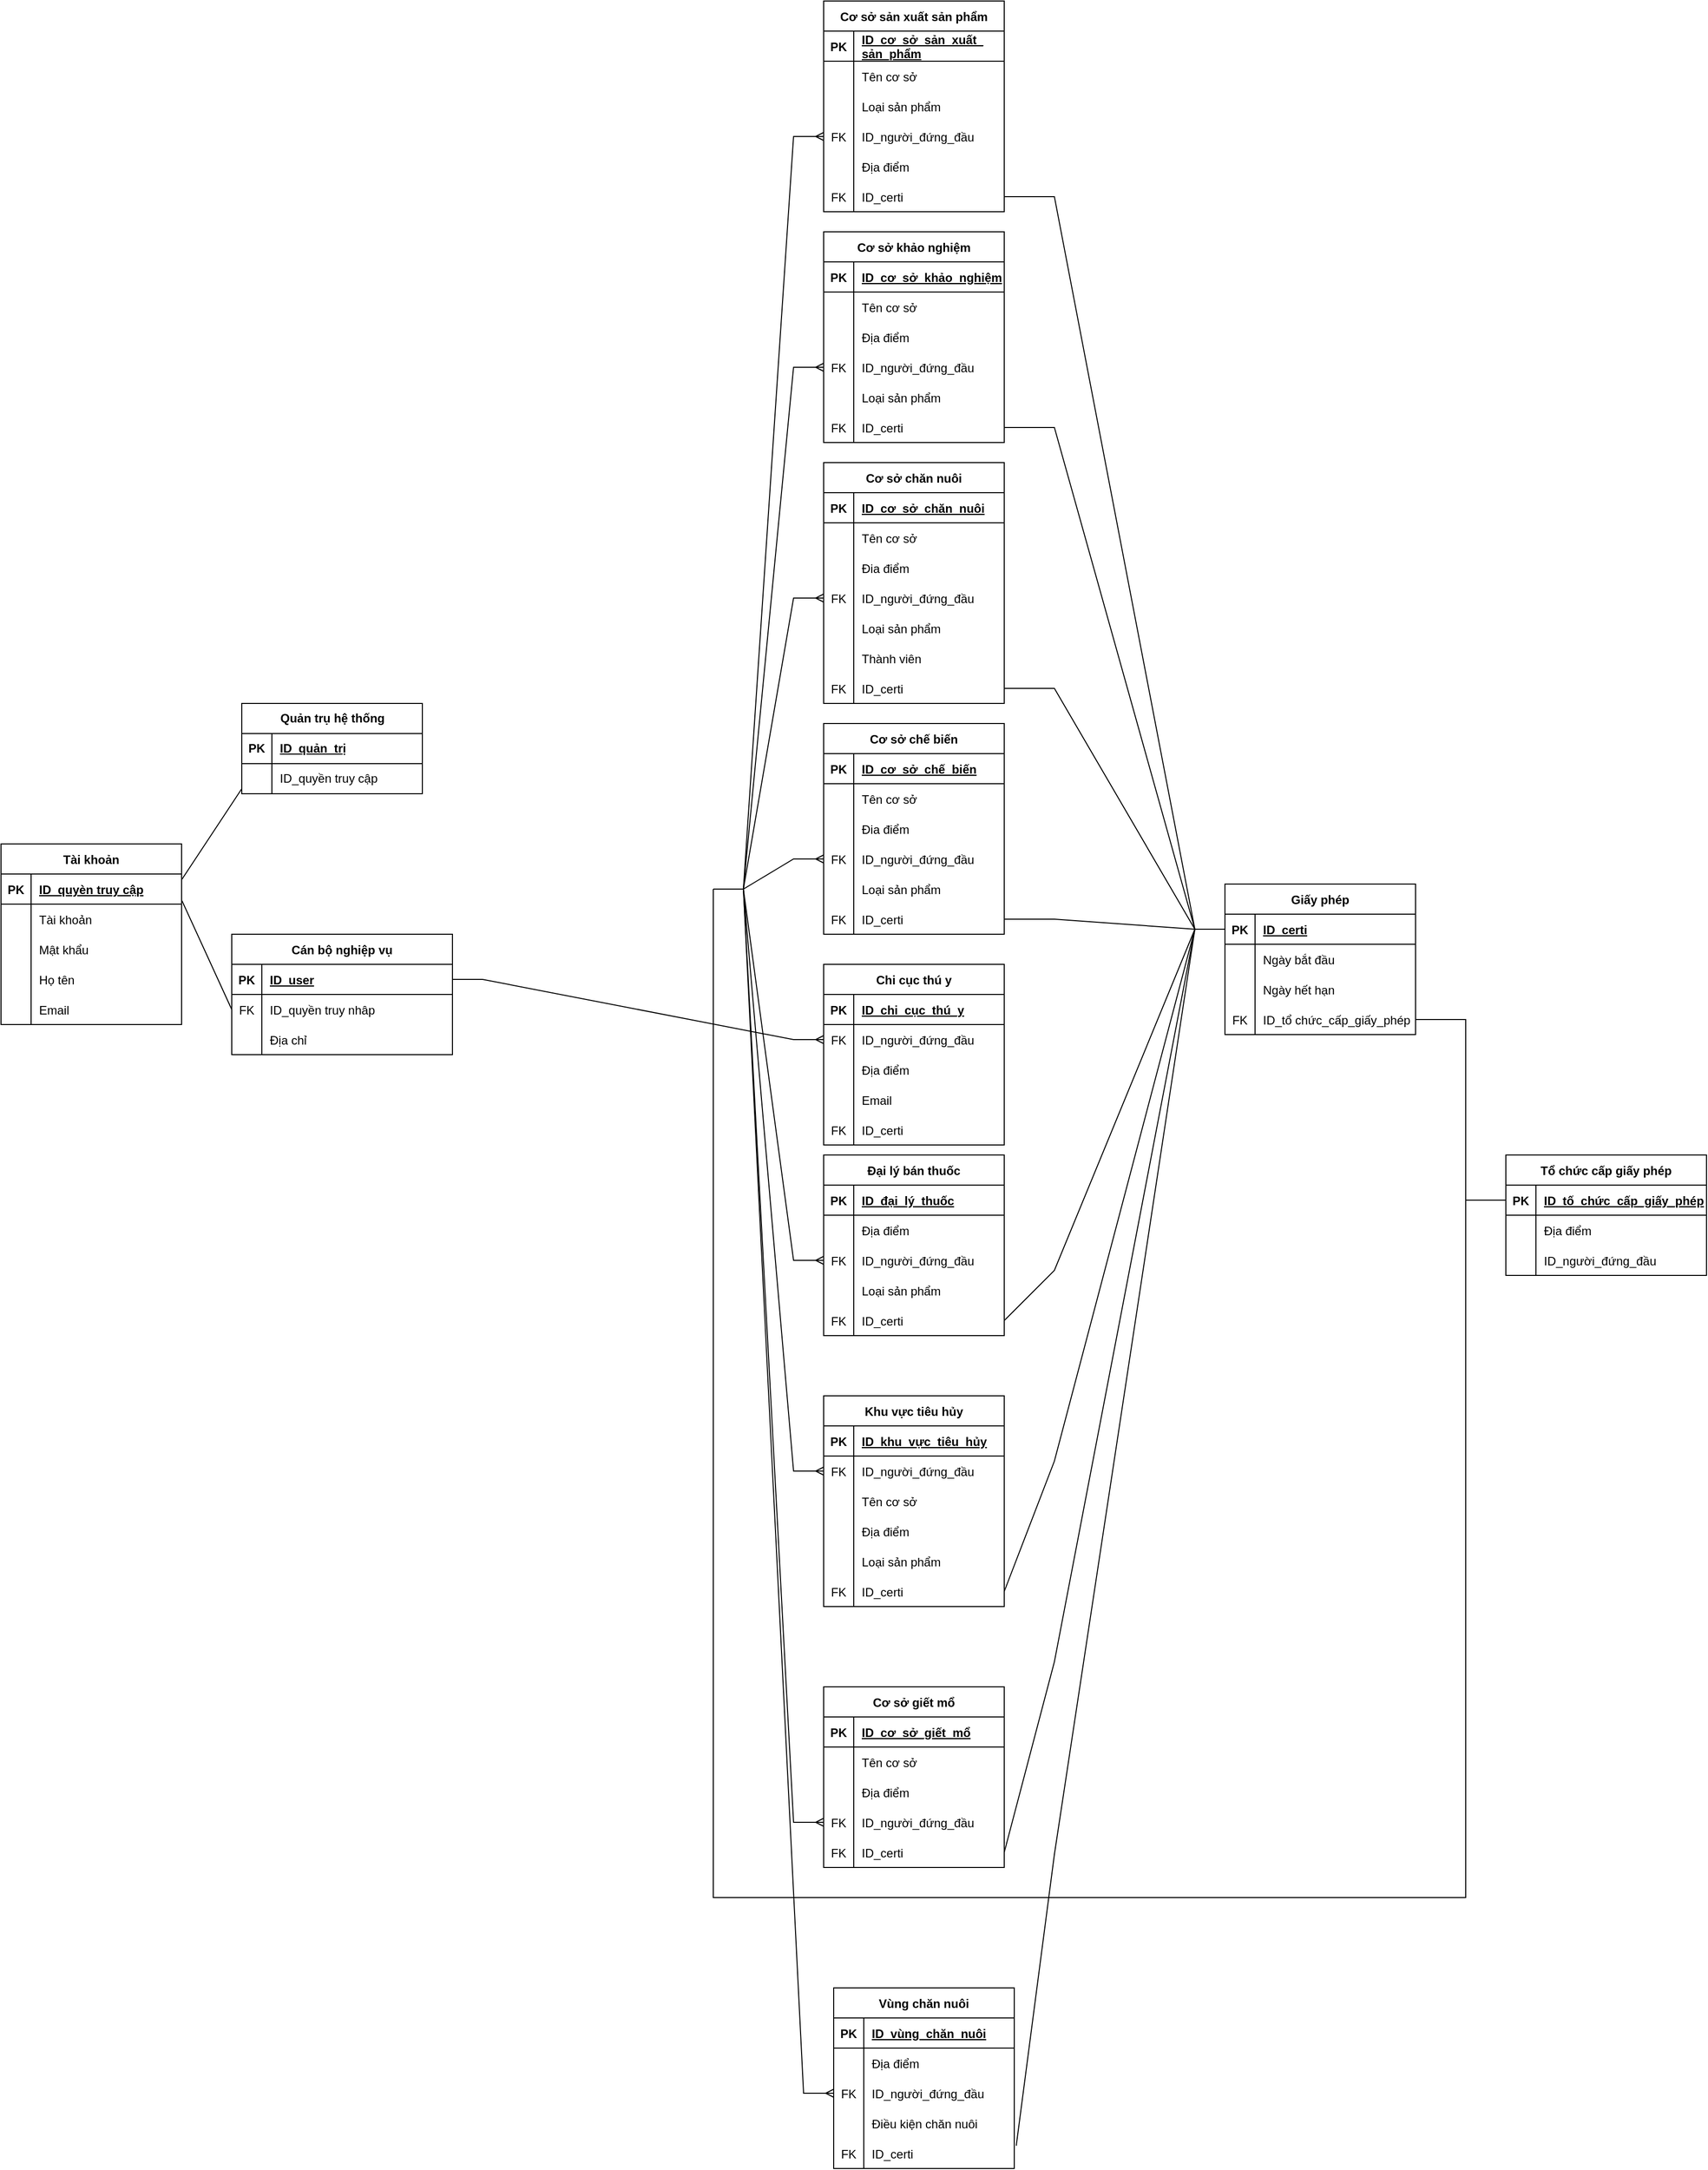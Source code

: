 <mxfile version="21.0.4" type="github">
  <diagram id="R2lEEEUBdFMjLlhIrx00" name="Page-1">
    <mxGraphModel dx="1477" dy="1714" grid="1" gridSize="10" guides="1" tooltips="1" connect="1" arrows="1" fold="1" page="1" pageScale="1" pageWidth="850" pageHeight="1100" math="0" shadow="0" extFonts="Permanent Marker^https://fonts.googleapis.com/css?family=Permanent+Marker">
      <root>
        <mxCell id="0" />
        <mxCell id="1" parent="0" />
        <mxCell id="2_quwDhNWnd73SSmYLEC-1" value="Tài khoản" style="shape=table;startSize=30;container=1;collapsible=1;childLayout=tableLayout;fixedRows=1;rowLines=0;fontStyle=1;align=center;resizeLast=1;" parent="1" vertex="1">
          <mxGeometry x="30" y="250" width="180" height="180" as="geometry" />
        </mxCell>
        <mxCell id="2_quwDhNWnd73SSmYLEC-2" value="" style="shape=tableRow;horizontal=0;startSize=0;swimlaneHead=0;swimlaneBody=0;fillColor=none;collapsible=0;dropTarget=0;points=[[0,0.5],[1,0.5]];portConstraint=eastwest;top=0;left=0;right=0;bottom=1;" parent="2_quwDhNWnd73SSmYLEC-1" vertex="1">
          <mxGeometry y="30" width="180" height="30" as="geometry" />
        </mxCell>
        <mxCell id="2_quwDhNWnd73SSmYLEC-3" value="PK" style="shape=partialRectangle;connectable=0;fillColor=none;top=0;left=0;bottom=0;right=0;fontStyle=1;overflow=hidden;" parent="2_quwDhNWnd73SSmYLEC-2" vertex="1">
          <mxGeometry width="30" height="30" as="geometry">
            <mxRectangle width="30" height="30" as="alternateBounds" />
          </mxGeometry>
        </mxCell>
        <mxCell id="2_quwDhNWnd73SSmYLEC-4" value="ID_quyèn truy cập" style="shape=partialRectangle;connectable=0;fillColor=none;top=0;left=0;bottom=0;right=0;align=left;spacingLeft=6;fontStyle=5;overflow=hidden;" parent="2_quwDhNWnd73SSmYLEC-2" vertex="1">
          <mxGeometry x="30" width="150" height="30" as="geometry">
            <mxRectangle width="150" height="30" as="alternateBounds" />
          </mxGeometry>
        </mxCell>
        <mxCell id="2_quwDhNWnd73SSmYLEC-5" value="" style="shape=tableRow;horizontal=0;startSize=0;swimlaneHead=0;swimlaneBody=0;fillColor=none;collapsible=0;dropTarget=0;points=[[0,0.5],[1,0.5]];portConstraint=eastwest;top=0;left=0;right=0;bottom=0;" parent="2_quwDhNWnd73SSmYLEC-1" vertex="1">
          <mxGeometry y="60" width="180" height="30" as="geometry" />
        </mxCell>
        <mxCell id="2_quwDhNWnd73SSmYLEC-6" value="" style="shape=partialRectangle;connectable=0;fillColor=none;top=0;left=0;bottom=0;right=0;editable=1;overflow=hidden;" parent="2_quwDhNWnd73SSmYLEC-5" vertex="1">
          <mxGeometry width="30" height="30" as="geometry">
            <mxRectangle width="30" height="30" as="alternateBounds" />
          </mxGeometry>
        </mxCell>
        <mxCell id="2_quwDhNWnd73SSmYLEC-7" value="Tài khoản" style="shape=partialRectangle;connectable=0;fillColor=none;top=0;left=0;bottom=0;right=0;align=left;spacingLeft=6;overflow=hidden;" parent="2_quwDhNWnd73SSmYLEC-5" vertex="1">
          <mxGeometry x="30" width="150" height="30" as="geometry">
            <mxRectangle width="150" height="30" as="alternateBounds" />
          </mxGeometry>
        </mxCell>
        <mxCell id="2_quwDhNWnd73SSmYLEC-8" value="" style="shape=tableRow;horizontal=0;startSize=0;swimlaneHead=0;swimlaneBody=0;fillColor=none;collapsible=0;dropTarget=0;points=[[0,0.5],[1,0.5]];portConstraint=eastwest;top=0;left=0;right=0;bottom=0;" parent="2_quwDhNWnd73SSmYLEC-1" vertex="1">
          <mxGeometry y="90" width="180" height="30" as="geometry" />
        </mxCell>
        <mxCell id="2_quwDhNWnd73SSmYLEC-9" value="" style="shape=partialRectangle;connectable=0;fillColor=none;top=0;left=0;bottom=0;right=0;editable=1;overflow=hidden;" parent="2_quwDhNWnd73SSmYLEC-8" vertex="1">
          <mxGeometry width="30" height="30" as="geometry">
            <mxRectangle width="30" height="30" as="alternateBounds" />
          </mxGeometry>
        </mxCell>
        <mxCell id="2_quwDhNWnd73SSmYLEC-10" value="Mật khẩu" style="shape=partialRectangle;connectable=0;fillColor=none;top=0;left=0;bottom=0;right=0;align=left;spacingLeft=6;overflow=hidden;" parent="2_quwDhNWnd73SSmYLEC-8" vertex="1">
          <mxGeometry x="30" width="150" height="30" as="geometry">
            <mxRectangle width="150" height="30" as="alternateBounds" />
          </mxGeometry>
        </mxCell>
        <mxCell id="2_quwDhNWnd73SSmYLEC-11" value="" style="shape=tableRow;horizontal=0;startSize=0;swimlaneHead=0;swimlaneBody=0;fillColor=none;collapsible=0;dropTarget=0;points=[[0,0.5],[1,0.5]];portConstraint=eastwest;top=0;left=0;right=0;bottom=0;" parent="2_quwDhNWnd73SSmYLEC-1" vertex="1">
          <mxGeometry y="120" width="180" height="30" as="geometry" />
        </mxCell>
        <mxCell id="2_quwDhNWnd73SSmYLEC-12" value="" style="shape=partialRectangle;connectable=0;fillColor=none;top=0;left=0;bottom=0;right=0;editable=1;overflow=hidden;" parent="2_quwDhNWnd73SSmYLEC-11" vertex="1">
          <mxGeometry width="30" height="30" as="geometry">
            <mxRectangle width="30" height="30" as="alternateBounds" />
          </mxGeometry>
        </mxCell>
        <mxCell id="2_quwDhNWnd73SSmYLEC-13" value="Họ tên" style="shape=partialRectangle;connectable=0;fillColor=none;top=0;left=0;bottom=0;right=0;align=left;spacingLeft=6;overflow=hidden;" parent="2_quwDhNWnd73SSmYLEC-11" vertex="1">
          <mxGeometry x="30" width="150" height="30" as="geometry">
            <mxRectangle width="150" height="30" as="alternateBounds" />
          </mxGeometry>
        </mxCell>
        <mxCell id="2_quwDhNWnd73SSmYLEC-14" value="" style="shape=tableRow;horizontal=0;startSize=0;swimlaneHead=0;swimlaneBody=0;fillColor=none;collapsible=0;dropTarget=0;points=[[0,0.5],[1,0.5]];portConstraint=eastwest;top=0;left=0;right=0;bottom=0;" parent="2_quwDhNWnd73SSmYLEC-1" vertex="1">
          <mxGeometry y="150" width="180" height="30" as="geometry" />
        </mxCell>
        <mxCell id="2_quwDhNWnd73SSmYLEC-15" value="" style="shape=partialRectangle;connectable=0;fillColor=none;top=0;left=0;bottom=0;right=0;editable=1;overflow=hidden;" parent="2_quwDhNWnd73SSmYLEC-14" vertex="1">
          <mxGeometry width="30" height="30" as="geometry">
            <mxRectangle width="30" height="30" as="alternateBounds" />
          </mxGeometry>
        </mxCell>
        <mxCell id="2_quwDhNWnd73SSmYLEC-16" value="Email" style="shape=partialRectangle;connectable=0;fillColor=none;top=0;left=0;bottom=0;right=0;align=left;spacingLeft=6;overflow=hidden;" parent="2_quwDhNWnd73SSmYLEC-14" vertex="1">
          <mxGeometry x="30" width="150" height="30" as="geometry">
            <mxRectangle width="150" height="30" as="alternateBounds" />
          </mxGeometry>
        </mxCell>
        <mxCell id="2_quwDhNWnd73SSmYLEC-26" value="Cán bộ nghiệp vụ" style="shape=table;startSize=30;container=1;collapsible=1;childLayout=tableLayout;fixedRows=1;rowLines=0;fontStyle=1;align=center;resizeLast=1;" parent="1" vertex="1">
          <mxGeometry x="260" y="340" width="220" height="120" as="geometry">
            <mxRectangle x="530" y="40" width="140" height="30" as="alternateBounds" />
          </mxGeometry>
        </mxCell>
        <mxCell id="2_quwDhNWnd73SSmYLEC-27" value="" style="shape=tableRow;horizontal=0;startSize=0;swimlaneHead=0;swimlaneBody=0;fillColor=none;collapsible=0;dropTarget=0;points=[[0,0.5],[1,0.5]];portConstraint=eastwest;top=0;left=0;right=0;bottom=1;" parent="2_quwDhNWnd73SSmYLEC-26" vertex="1">
          <mxGeometry y="30" width="220" height="30" as="geometry" />
        </mxCell>
        <mxCell id="2_quwDhNWnd73SSmYLEC-28" value="PK" style="shape=partialRectangle;connectable=0;fillColor=none;top=0;left=0;bottom=0;right=0;fontStyle=1;overflow=hidden;" parent="2_quwDhNWnd73SSmYLEC-27" vertex="1">
          <mxGeometry width="30" height="30" as="geometry">
            <mxRectangle width="30" height="30" as="alternateBounds" />
          </mxGeometry>
        </mxCell>
        <mxCell id="2_quwDhNWnd73SSmYLEC-29" value="ID_user" style="shape=partialRectangle;connectable=0;fillColor=none;top=0;left=0;bottom=0;right=0;align=left;spacingLeft=6;fontStyle=5;overflow=hidden;" parent="2_quwDhNWnd73SSmYLEC-27" vertex="1">
          <mxGeometry x="30" width="190" height="30" as="geometry">
            <mxRectangle width="190" height="30" as="alternateBounds" />
          </mxGeometry>
        </mxCell>
        <mxCell id="FBxGgqpDAnCK5v6dji0O-4" value="" style="shape=tableRow;horizontal=0;startSize=0;swimlaneHead=0;swimlaneBody=0;fillColor=none;collapsible=0;dropTarget=0;points=[[0,0.5],[1,0.5]];portConstraint=eastwest;top=0;left=0;right=0;bottom=0;" vertex="1" parent="2_quwDhNWnd73SSmYLEC-26">
          <mxGeometry y="60" width="220" height="30" as="geometry" />
        </mxCell>
        <mxCell id="FBxGgqpDAnCK5v6dji0O-5" value="FK" style="shape=partialRectangle;connectable=0;fillColor=none;top=0;left=0;bottom=0;right=0;editable=1;overflow=hidden;" vertex="1" parent="FBxGgqpDAnCK5v6dji0O-4">
          <mxGeometry width="30" height="30" as="geometry">
            <mxRectangle width="30" height="30" as="alternateBounds" />
          </mxGeometry>
        </mxCell>
        <mxCell id="FBxGgqpDAnCK5v6dji0O-6" value="ID_quyền truy nhâp" style="shape=partialRectangle;connectable=0;fillColor=none;top=0;left=0;bottom=0;right=0;align=left;spacingLeft=6;overflow=hidden;" vertex="1" parent="FBxGgqpDAnCK5v6dji0O-4">
          <mxGeometry x="30" width="190" height="30" as="geometry">
            <mxRectangle width="190" height="30" as="alternateBounds" />
          </mxGeometry>
        </mxCell>
        <mxCell id="2_quwDhNWnd73SSmYLEC-45" value="" style="shape=tableRow;horizontal=0;startSize=0;swimlaneHead=0;swimlaneBody=0;fillColor=none;collapsible=0;dropTarget=0;points=[[0,0.5],[1,0.5]];portConstraint=eastwest;top=0;left=0;right=0;bottom=0;" parent="2_quwDhNWnd73SSmYLEC-26" vertex="1">
          <mxGeometry y="90" width="220" height="30" as="geometry" />
        </mxCell>
        <mxCell id="2_quwDhNWnd73SSmYLEC-46" value="" style="shape=partialRectangle;connectable=0;fillColor=none;top=0;left=0;bottom=0;right=0;editable=1;overflow=hidden;" parent="2_quwDhNWnd73SSmYLEC-45" vertex="1">
          <mxGeometry width="30" height="30" as="geometry">
            <mxRectangle width="30" height="30" as="alternateBounds" />
          </mxGeometry>
        </mxCell>
        <mxCell id="2_quwDhNWnd73SSmYLEC-47" value="Địa chỉ" style="shape=partialRectangle;connectable=0;fillColor=none;top=0;left=0;bottom=0;right=0;align=left;spacingLeft=6;overflow=hidden;" parent="2_quwDhNWnd73SSmYLEC-45" vertex="1">
          <mxGeometry x="30" width="190" height="30" as="geometry">
            <mxRectangle width="190" height="30" as="alternateBounds" />
          </mxGeometry>
        </mxCell>
        <mxCell id="2_quwDhNWnd73SSmYLEC-107" value="Cơ sở sản xuất sản phẩm" style="shape=table;startSize=30;container=1;collapsible=1;childLayout=tableLayout;fixedRows=1;rowLines=0;fontStyle=1;align=center;resizeLast=1;" parent="1" vertex="1">
          <mxGeometry x="850" y="-590" width="180" height="210" as="geometry" />
        </mxCell>
        <mxCell id="2_quwDhNWnd73SSmYLEC-108" value="" style="shape=tableRow;horizontal=0;startSize=0;swimlaneHead=0;swimlaneBody=0;fillColor=none;collapsible=0;dropTarget=0;points=[[0,0.5],[1,0.5]];portConstraint=eastwest;top=0;left=0;right=0;bottom=1;" parent="2_quwDhNWnd73SSmYLEC-107" vertex="1">
          <mxGeometry y="30" width="180" height="30" as="geometry" />
        </mxCell>
        <mxCell id="2_quwDhNWnd73SSmYLEC-109" value="PK" style="shape=partialRectangle;connectable=0;fillColor=none;top=0;left=0;bottom=0;right=0;fontStyle=1;overflow=hidden;" parent="2_quwDhNWnd73SSmYLEC-108" vertex="1">
          <mxGeometry width="30" height="30" as="geometry">
            <mxRectangle width="30" height="30" as="alternateBounds" />
          </mxGeometry>
        </mxCell>
        <mxCell id="2_quwDhNWnd73SSmYLEC-110" value="ID_cơ_sở_sản_xuất_&#xa;sản_phẩm" style="shape=partialRectangle;connectable=0;fillColor=none;top=0;left=0;bottom=0;right=0;align=left;spacingLeft=6;fontStyle=5;overflow=hidden;" parent="2_quwDhNWnd73SSmYLEC-108" vertex="1">
          <mxGeometry x="30" width="150" height="30" as="geometry">
            <mxRectangle width="150" height="30" as="alternateBounds" />
          </mxGeometry>
        </mxCell>
        <mxCell id="2_quwDhNWnd73SSmYLEC-120" value="" style="shape=tableRow;horizontal=0;startSize=0;swimlaneHead=0;swimlaneBody=0;fillColor=none;collapsible=0;dropTarget=0;points=[[0,0.5],[1,0.5]];portConstraint=eastwest;top=0;left=0;right=0;bottom=0;" parent="2_quwDhNWnd73SSmYLEC-107" vertex="1">
          <mxGeometry y="60" width="180" height="30" as="geometry" />
        </mxCell>
        <mxCell id="2_quwDhNWnd73SSmYLEC-121" value="" style="shape=partialRectangle;connectable=0;fillColor=none;top=0;left=0;bottom=0;right=0;editable=1;overflow=hidden;" parent="2_quwDhNWnd73SSmYLEC-120" vertex="1">
          <mxGeometry width="30" height="30" as="geometry">
            <mxRectangle width="30" height="30" as="alternateBounds" />
          </mxGeometry>
        </mxCell>
        <mxCell id="2_quwDhNWnd73SSmYLEC-122" value="Tên cơ sở" style="shape=partialRectangle;connectable=0;fillColor=none;top=0;left=0;bottom=0;right=0;align=left;spacingLeft=6;overflow=hidden;" parent="2_quwDhNWnd73SSmYLEC-120" vertex="1">
          <mxGeometry x="30" width="150" height="30" as="geometry">
            <mxRectangle width="150" height="30" as="alternateBounds" />
          </mxGeometry>
        </mxCell>
        <mxCell id="iKGvrT1Pz-FmOOZ3hSgn-1" value="" style="shape=tableRow;horizontal=0;startSize=0;swimlaneHead=0;swimlaneBody=0;fillColor=none;collapsible=0;dropTarget=0;points=[[0,0.5],[1,0.5]];portConstraint=eastwest;top=0;left=0;right=0;bottom=0;" parent="2_quwDhNWnd73SSmYLEC-107" vertex="1">
          <mxGeometry y="90" width="180" height="30" as="geometry" />
        </mxCell>
        <mxCell id="iKGvrT1Pz-FmOOZ3hSgn-2" value="" style="shape=partialRectangle;connectable=0;fillColor=none;top=0;left=0;bottom=0;right=0;editable=1;overflow=hidden;" parent="iKGvrT1Pz-FmOOZ3hSgn-1" vertex="1">
          <mxGeometry width="30" height="30" as="geometry">
            <mxRectangle width="30" height="30" as="alternateBounds" />
          </mxGeometry>
        </mxCell>
        <mxCell id="iKGvrT1Pz-FmOOZ3hSgn-3" value="Loại sản phẩm" style="shape=partialRectangle;connectable=0;fillColor=none;top=0;left=0;bottom=0;right=0;align=left;spacingLeft=6;overflow=hidden;" parent="iKGvrT1Pz-FmOOZ3hSgn-1" vertex="1">
          <mxGeometry x="30" width="150" height="30" as="geometry">
            <mxRectangle width="150" height="30" as="alternateBounds" />
          </mxGeometry>
        </mxCell>
        <mxCell id="2_quwDhNWnd73SSmYLEC-117" value="" style="shape=tableRow;horizontal=0;startSize=0;swimlaneHead=0;swimlaneBody=0;fillColor=none;collapsible=0;dropTarget=0;points=[[0,0.5],[1,0.5]];portConstraint=eastwest;top=0;left=0;right=0;bottom=0;" parent="2_quwDhNWnd73SSmYLEC-107" vertex="1">
          <mxGeometry y="120" width="180" height="30" as="geometry" />
        </mxCell>
        <mxCell id="2_quwDhNWnd73SSmYLEC-118" value="FK" style="shape=partialRectangle;connectable=0;fillColor=none;top=0;left=0;bottom=0;right=0;editable=1;overflow=hidden;" parent="2_quwDhNWnd73SSmYLEC-117" vertex="1">
          <mxGeometry width="30" height="30" as="geometry">
            <mxRectangle width="30" height="30" as="alternateBounds" />
          </mxGeometry>
        </mxCell>
        <mxCell id="2_quwDhNWnd73SSmYLEC-119" value="ID_người_đứng_đầu" style="shape=partialRectangle;connectable=0;fillColor=none;top=0;left=0;bottom=0;right=0;align=left;spacingLeft=6;overflow=hidden;" parent="2_quwDhNWnd73SSmYLEC-117" vertex="1">
          <mxGeometry x="30" width="150" height="30" as="geometry">
            <mxRectangle width="150" height="30" as="alternateBounds" />
          </mxGeometry>
        </mxCell>
        <mxCell id="2_quwDhNWnd73SSmYLEC-111" value="" style="shape=tableRow;horizontal=0;startSize=0;swimlaneHead=0;swimlaneBody=0;fillColor=none;collapsible=0;dropTarget=0;points=[[0,0.5],[1,0.5]];portConstraint=eastwest;top=0;left=0;right=0;bottom=0;" parent="2_quwDhNWnd73SSmYLEC-107" vertex="1">
          <mxGeometry y="150" width="180" height="30" as="geometry" />
        </mxCell>
        <mxCell id="2_quwDhNWnd73SSmYLEC-112" value="" style="shape=partialRectangle;connectable=0;fillColor=none;top=0;left=0;bottom=0;right=0;editable=1;overflow=hidden;" parent="2_quwDhNWnd73SSmYLEC-111" vertex="1">
          <mxGeometry width="30" height="30" as="geometry">
            <mxRectangle width="30" height="30" as="alternateBounds" />
          </mxGeometry>
        </mxCell>
        <mxCell id="2_quwDhNWnd73SSmYLEC-113" value="Địa điểm" style="shape=partialRectangle;connectable=0;fillColor=none;top=0;left=0;bottom=0;right=0;align=left;spacingLeft=6;overflow=hidden;" parent="2_quwDhNWnd73SSmYLEC-111" vertex="1">
          <mxGeometry x="30" width="150" height="30" as="geometry">
            <mxRectangle width="150" height="30" as="alternateBounds" />
          </mxGeometry>
        </mxCell>
        <mxCell id="2_quwDhNWnd73SSmYLEC-114" value="" style="shape=tableRow;horizontal=0;startSize=0;swimlaneHead=0;swimlaneBody=0;fillColor=none;collapsible=0;dropTarget=0;points=[[0,0.5],[1,0.5]];portConstraint=eastwest;top=0;left=0;right=0;bottom=0;" parent="2_quwDhNWnd73SSmYLEC-107" vertex="1">
          <mxGeometry y="180" width="180" height="30" as="geometry" />
        </mxCell>
        <mxCell id="2_quwDhNWnd73SSmYLEC-115" value="FK" style="shape=partialRectangle;connectable=0;fillColor=none;top=0;left=0;bottom=0;right=0;editable=1;overflow=hidden;" parent="2_quwDhNWnd73SSmYLEC-114" vertex="1">
          <mxGeometry width="30" height="30" as="geometry">
            <mxRectangle width="30" height="30" as="alternateBounds" />
          </mxGeometry>
        </mxCell>
        <mxCell id="2_quwDhNWnd73SSmYLEC-116" value="ID_certi" style="shape=partialRectangle;connectable=0;fillColor=none;top=0;left=0;bottom=0;right=0;align=left;spacingLeft=6;overflow=hidden;" parent="2_quwDhNWnd73SSmYLEC-114" vertex="1">
          <mxGeometry x="30" width="150" height="30" as="geometry">
            <mxRectangle width="150" height="30" as="alternateBounds" />
          </mxGeometry>
        </mxCell>
        <mxCell id="2_quwDhNWnd73SSmYLEC-123" value="Cơ sở khảo nghiệm" style="shape=table;startSize=30;container=1;collapsible=1;childLayout=tableLayout;fixedRows=1;rowLines=0;fontStyle=1;align=center;resizeLast=1;" parent="1" vertex="1">
          <mxGeometry x="850" y="-360" width="180" height="210" as="geometry" />
        </mxCell>
        <mxCell id="2_quwDhNWnd73SSmYLEC-124" value="" style="shape=tableRow;horizontal=0;startSize=0;swimlaneHead=0;swimlaneBody=0;fillColor=none;collapsible=0;dropTarget=0;points=[[0,0.5],[1,0.5]];portConstraint=eastwest;top=0;left=0;right=0;bottom=1;" parent="2_quwDhNWnd73SSmYLEC-123" vertex="1">
          <mxGeometry y="30" width="180" height="30" as="geometry" />
        </mxCell>
        <mxCell id="2_quwDhNWnd73SSmYLEC-125" value="PK" style="shape=partialRectangle;connectable=0;fillColor=none;top=0;left=0;bottom=0;right=0;fontStyle=1;overflow=hidden;" parent="2_quwDhNWnd73SSmYLEC-124" vertex="1">
          <mxGeometry width="30" height="30" as="geometry">
            <mxRectangle width="30" height="30" as="alternateBounds" />
          </mxGeometry>
        </mxCell>
        <mxCell id="2_quwDhNWnd73SSmYLEC-126" value="ID_cơ_sở_khảo_nghiệm" style="shape=partialRectangle;connectable=0;fillColor=none;top=0;left=0;bottom=0;right=0;align=left;spacingLeft=6;fontStyle=5;overflow=hidden;" parent="2_quwDhNWnd73SSmYLEC-124" vertex="1">
          <mxGeometry x="30" width="150" height="30" as="geometry">
            <mxRectangle width="150" height="30" as="alternateBounds" />
          </mxGeometry>
        </mxCell>
        <mxCell id="2_quwDhNWnd73SSmYLEC-127" value="" style="shape=tableRow;horizontal=0;startSize=0;swimlaneHead=0;swimlaneBody=0;fillColor=none;collapsible=0;dropTarget=0;points=[[0,0.5],[1,0.5]];portConstraint=eastwest;top=0;left=0;right=0;bottom=0;" parent="2_quwDhNWnd73SSmYLEC-123" vertex="1">
          <mxGeometry y="60" width="180" height="30" as="geometry" />
        </mxCell>
        <mxCell id="2_quwDhNWnd73SSmYLEC-128" value="" style="shape=partialRectangle;connectable=0;fillColor=none;top=0;left=0;bottom=0;right=0;editable=1;overflow=hidden;" parent="2_quwDhNWnd73SSmYLEC-127" vertex="1">
          <mxGeometry width="30" height="30" as="geometry">
            <mxRectangle width="30" height="30" as="alternateBounds" />
          </mxGeometry>
        </mxCell>
        <mxCell id="2_quwDhNWnd73SSmYLEC-129" value="Tên cơ sở" style="shape=partialRectangle;connectable=0;fillColor=none;top=0;left=0;bottom=0;right=0;align=left;spacingLeft=6;overflow=hidden;" parent="2_quwDhNWnd73SSmYLEC-127" vertex="1">
          <mxGeometry x="30" width="150" height="30" as="geometry">
            <mxRectangle width="150" height="30" as="alternateBounds" />
          </mxGeometry>
        </mxCell>
        <mxCell id="iKGvrT1Pz-FmOOZ3hSgn-4" value="" style="shape=tableRow;horizontal=0;startSize=0;swimlaneHead=0;swimlaneBody=0;fillColor=none;collapsible=0;dropTarget=0;points=[[0,0.5],[1,0.5]];portConstraint=eastwest;top=0;left=0;right=0;bottom=0;" parent="2_quwDhNWnd73SSmYLEC-123" vertex="1">
          <mxGeometry y="90" width="180" height="30" as="geometry" />
        </mxCell>
        <mxCell id="iKGvrT1Pz-FmOOZ3hSgn-5" value="" style="shape=partialRectangle;connectable=0;fillColor=none;top=0;left=0;bottom=0;right=0;editable=1;overflow=hidden;" parent="iKGvrT1Pz-FmOOZ3hSgn-4" vertex="1">
          <mxGeometry width="30" height="30" as="geometry">
            <mxRectangle width="30" height="30" as="alternateBounds" />
          </mxGeometry>
        </mxCell>
        <mxCell id="iKGvrT1Pz-FmOOZ3hSgn-6" value="Địa điểm" style="shape=partialRectangle;connectable=0;fillColor=none;top=0;left=0;bottom=0;right=0;align=left;spacingLeft=6;overflow=hidden;" parent="iKGvrT1Pz-FmOOZ3hSgn-4" vertex="1">
          <mxGeometry x="30" width="150" height="30" as="geometry">
            <mxRectangle width="150" height="30" as="alternateBounds" />
          </mxGeometry>
        </mxCell>
        <mxCell id="2_quwDhNWnd73SSmYLEC-133" value="" style="shape=tableRow;horizontal=0;startSize=0;swimlaneHead=0;swimlaneBody=0;fillColor=none;collapsible=0;dropTarget=0;points=[[0,0.5],[1,0.5]];portConstraint=eastwest;top=0;left=0;right=0;bottom=0;" parent="2_quwDhNWnd73SSmYLEC-123" vertex="1">
          <mxGeometry y="120" width="180" height="30" as="geometry" />
        </mxCell>
        <mxCell id="2_quwDhNWnd73SSmYLEC-134" value="FK" style="shape=partialRectangle;connectable=0;fillColor=none;top=0;left=0;bottom=0;right=0;editable=1;overflow=hidden;" parent="2_quwDhNWnd73SSmYLEC-133" vertex="1">
          <mxGeometry width="30" height="30" as="geometry">
            <mxRectangle width="30" height="30" as="alternateBounds" />
          </mxGeometry>
        </mxCell>
        <mxCell id="2_quwDhNWnd73SSmYLEC-135" value="ID_người_đứng_đầu" style="shape=partialRectangle;connectable=0;fillColor=none;top=0;left=0;bottom=0;right=0;align=left;spacingLeft=6;overflow=hidden;" parent="2_quwDhNWnd73SSmYLEC-133" vertex="1">
          <mxGeometry x="30" width="150" height="30" as="geometry">
            <mxRectangle width="150" height="30" as="alternateBounds" />
          </mxGeometry>
        </mxCell>
        <mxCell id="2_quwDhNWnd73SSmYLEC-136" value="" style="shape=tableRow;horizontal=0;startSize=0;swimlaneHead=0;swimlaneBody=0;fillColor=none;collapsible=0;dropTarget=0;points=[[0,0.5],[1,0.5]];portConstraint=eastwest;top=0;left=0;right=0;bottom=0;" parent="2_quwDhNWnd73SSmYLEC-123" vertex="1">
          <mxGeometry y="150" width="180" height="30" as="geometry" />
        </mxCell>
        <mxCell id="2_quwDhNWnd73SSmYLEC-137" value="" style="shape=partialRectangle;connectable=0;fillColor=none;top=0;left=0;bottom=0;right=0;editable=1;overflow=hidden;" parent="2_quwDhNWnd73SSmYLEC-136" vertex="1">
          <mxGeometry width="30" height="30" as="geometry">
            <mxRectangle width="30" height="30" as="alternateBounds" />
          </mxGeometry>
        </mxCell>
        <mxCell id="2_quwDhNWnd73SSmYLEC-138" value="Loại sản phẩm" style="shape=partialRectangle;connectable=0;fillColor=none;top=0;left=0;bottom=0;right=0;align=left;spacingLeft=6;overflow=hidden;" parent="2_quwDhNWnd73SSmYLEC-136" vertex="1">
          <mxGeometry x="30" width="150" height="30" as="geometry">
            <mxRectangle width="150" height="30" as="alternateBounds" />
          </mxGeometry>
        </mxCell>
        <mxCell id="2_quwDhNWnd73SSmYLEC-130" value="" style="shape=tableRow;horizontal=0;startSize=0;swimlaneHead=0;swimlaneBody=0;fillColor=none;collapsible=0;dropTarget=0;points=[[0,0.5],[1,0.5]];portConstraint=eastwest;top=0;left=0;right=0;bottom=0;" parent="2_quwDhNWnd73SSmYLEC-123" vertex="1">
          <mxGeometry y="180" width="180" height="30" as="geometry" />
        </mxCell>
        <mxCell id="2_quwDhNWnd73SSmYLEC-131" value="FK" style="shape=partialRectangle;connectable=0;fillColor=none;top=0;left=0;bottom=0;right=0;editable=1;overflow=hidden;" parent="2_quwDhNWnd73SSmYLEC-130" vertex="1">
          <mxGeometry width="30" height="30" as="geometry">
            <mxRectangle width="30" height="30" as="alternateBounds" />
          </mxGeometry>
        </mxCell>
        <mxCell id="2_quwDhNWnd73SSmYLEC-132" value="ID_certi" style="shape=partialRectangle;connectable=0;fillColor=none;top=0;left=0;bottom=0;right=0;align=left;spacingLeft=6;overflow=hidden;" parent="2_quwDhNWnd73SSmYLEC-130" vertex="1">
          <mxGeometry x="30" width="150" height="30" as="geometry">
            <mxRectangle width="150" height="30" as="alternateBounds" />
          </mxGeometry>
        </mxCell>
        <mxCell id="2_quwDhNWnd73SSmYLEC-139" value="Giấy phép" style="shape=table;startSize=30;container=1;collapsible=1;childLayout=tableLayout;fixedRows=1;rowLines=0;fontStyle=1;align=center;resizeLast=1;" parent="1" vertex="1">
          <mxGeometry x="1250" y="290" width="190" height="150" as="geometry" />
        </mxCell>
        <mxCell id="2_quwDhNWnd73SSmYLEC-140" value="" style="shape=tableRow;horizontal=0;startSize=0;swimlaneHead=0;swimlaneBody=0;fillColor=none;collapsible=0;dropTarget=0;points=[[0,0.5],[1,0.5]];portConstraint=eastwest;top=0;left=0;right=0;bottom=1;" parent="2_quwDhNWnd73SSmYLEC-139" vertex="1">
          <mxGeometry y="30" width="190" height="30" as="geometry" />
        </mxCell>
        <mxCell id="2_quwDhNWnd73SSmYLEC-141" value="PK" style="shape=partialRectangle;connectable=0;fillColor=none;top=0;left=0;bottom=0;right=0;fontStyle=1;overflow=hidden;" parent="2_quwDhNWnd73SSmYLEC-140" vertex="1">
          <mxGeometry width="30" height="30" as="geometry">
            <mxRectangle width="30" height="30" as="alternateBounds" />
          </mxGeometry>
        </mxCell>
        <mxCell id="2_quwDhNWnd73SSmYLEC-142" value="ID_certi" style="shape=partialRectangle;connectable=0;fillColor=none;top=0;left=0;bottom=0;right=0;align=left;spacingLeft=6;fontStyle=5;overflow=hidden;" parent="2_quwDhNWnd73SSmYLEC-140" vertex="1">
          <mxGeometry x="30" width="160" height="30" as="geometry">
            <mxRectangle width="160" height="30" as="alternateBounds" />
          </mxGeometry>
        </mxCell>
        <mxCell id="2_quwDhNWnd73SSmYLEC-143" value="" style="shape=tableRow;horizontal=0;startSize=0;swimlaneHead=0;swimlaneBody=0;fillColor=none;collapsible=0;dropTarget=0;points=[[0,0.5],[1,0.5]];portConstraint=eastwest;top=0;left=0;right=0;bottom=0;" parent="2_quwDhNWnd73SSmYLEC-139" vertex="1">
          <mxGeometry y="60" width="190" height="30" as="geometry" />
        </mxCell>
        <mxCell id="2_quwDhNWnd73SSmYLEC-144" value="" style="shape=partialRectangle;connectable=0;fillColor=none;top=0;left=0;bottom=0;right=0;editable=1;overflow=hidden;" parent="2_quwDhNWnd73SSmYLEC-143" vertex="1">
          <mxGeometry width="30" height="30" as="geometry">
            <mxRectangle width="30" height="30" as="alternateBounds" />
          </mxGeometry>
        </mxCell>
        <mxCell id="2_quwDhNWnd73SSmYLEC-145" value="Ngày bắt đầu" style="shape=partialRectangle;connectable=0;fillColor=none;top=0;left=0;bottom=0;right=0;align=left;spacingLeft=6;overflow=hidden;" parent="2_quwDhNWnd73SSmYLEC-143" vertex="1">
          <mxGeometry x="30" width="160" height="30" as="geometry">
            <mxRectangle width="160" height="30" as="alternateBounds" />
          </mxGeometry>
        </mxCell>
        <mxCell id="2_quwDhNWnd73SSmYLEC-146" value="" style="shape=tableRow;horizontal=0;startSize=0;swimlaneHead=0;swimlaneBody=0;fillColor=none;collapsible=0;dropTarget=0;points=[[0,0.5],[1,0.5]];portConstraint=eastwest;top=0;left=0;right=0;bottom=0;" parent="2_quwDhNWnd73SSmYLEC-139" vertex="1">
          <mxGeometry y="90" width="190" height="30" as="geometry" />
        </mxCell>
        <mxCell id="2_quwDhNWnd73SSmYLEC-147" value="" style="shape=partialRectangle;connectable=0;fillColor=none;top=0;left=0;bottom=0;right=0;editable=1;overflow=hidden;" parent="2_quwDhNWnd73SSmYLEC-146" vertex="1">
          <mxGeometry width="30" height="30" as="geometry">
            <mxRectangle width="30" height="30" as="alternateBounds" />
          </mxGeometry>
        </mxCell>
        <mxCell id="2_quwDhNWnd73SSmYLEC-148" value="Ngày hết hạn" style="shape=partialRectangle;connectable=0;fillColor=none;top=0;left=0;bottom=0;right=0;align=left;spacingLeft=6;overflow=hidden;" parent="2_quwDhNWnd73SSmYLEC-146" vertex="1">
          <mxGeometry x="30" width="160" height="30" as="geometry">
            <mxRectangle width="160" height="30" as="alternateBounds" />
          </mxGeometry>
        </mxCell>
        <mxCell id="2_quwDhNWnd73SSmYLEC-149" value="" style="shape=tableRow;horizontal=0;startSize=0;swimlaneHead=0;swimlaneBody=0;fillColor=none;collapsible=0;dropTarget=0;points=[[0,0.5],[1,0.5]];portConstraint=eastwest;top=0;left=0;right=0;bottom=0;" parent="2_quwDhNWnd73SSmYLEC-139" vertex="1">
          <mxGeometry y="120" width="190" height="30" as="geometry" />
        </mxCell>
        <mxCell id="2_quwDhNWnd73SSmYLEC-150" value="FK" style="shape=partialRectangle;connectable=0;fillColor=none;top=0;left=0;bottom=0;right=0;editable=1;overflow=hidden;" parent="2_quwDhNWnd73SSmYLEC-149" vertex="1">
          <mxGeometry width="30" height="30" as="geometry">
            <mxRectangle width="30" height="30" as="alternateBounds" />
          </mxGeometry>
        </mxCell>
        <mxCell id="2_quwDhNWnd73SSmYLEC-151" value="ID_tổ chức_cấp_giấy_phép" style="shape=partialRectangle;connectable=0;fillColor=none;top=0;left=0;bottom=0;right=0;align=left;spacingLeft=6;overflow=hidden;" parent="2_quwDhNWnd73SSmYLEC-149" vertex="1">
          <mxGeometry x="30" width="160" height="30" as="geometry">
            <mxRectangle width="160" height="30" as="alternateBounds" />
          </mxGeometry>
        </mxCell>
        <mxCell id="2_quwDhNWnd73SSmYLEC-152" value="Cơ sở chăn nuôi" style="shape=table;startSize=30;container=1;collapsible=1;childLayout=tableLayout;fixedRows=1;rowLines=0;fontStyle=1;align=center;resizeLast=1;" parent="1" vertex="1">
          <mxGeometry x="850" y="-130" width="180" height="240" as="geometry" />
        </mxCell>
        <mxCell id="2_quwDhNWnd73SSmYLEC-153" value="" style="shape=tableRow;horizontal=0;startSize=0;swimlaneHead=0;swimlaneBody=0;fillColor=none;collapsible=0;dropTarget=0;points=[[0,0.5],[1,0.5]];portConstraint=eastwest;top=0;left=0;right=0;bottom=1;" parent="2_quwDhNWnd73SSmYLEC-152" vertex="1">
          <mxGeometry y="30" width="180" height="30" as="geometry" />
        </mxCell>
        <mxCell id="2_quwDhNWnd73SSmYLEC-154" value="PK" style="shape=partialRectangle;connectable=0;fillColor=none;top=0;left=0;bottom=0;right=0;fontStyle=1;overflow=hidden;" parent="2_quwDhNWnd73SSmYLEC-153" vertex="1">
          <mxGeometry width="30" height="30" as="geometry">
            <mxRectangle width="30" height="30" as="alternateBounds" />
          </mxGeometry>
        </mxCell>
        <mxCell id="2_quwDhNWnd73SSmYLEC-155" value="ID_cơ_sở_chăn_nuôi" style="shape=partialRectangle;connectable=0;fillColor=none;top=0;left=0;bottom=0;right=0;align=left;spacingLeft=6;fontStyle=5;overflow=hidden;" parent="2_quwDhNWnd73SSmYLEC-153" vertex="1">
          <mxGeometry x="30" width="150" height="30" as="geometry">
            <mxRectangle width="150" height="30" as="alternateBounds" />
          </mxGeometry>
        </mxCell>
        <mxCell id="2_quwDhNWnd73SSmYLEC-156" value="" style="shape=tableRow;horizontal=0;startSize=0;swimlaneHead=0;swimlaneBody=0;fillColor=none;collapsible=0;dropTarget=0;points=[[0,0.5],[1,0.5]];portConstraint=eastwest;top=0;left=0;right=0;bottom=0;" parent="2_quwDhNWnd73SSmYLEC-152" vertex="1">
          <mxGeometry y="60" width="180" height="30" as="geometry" />
        </mxCell>
        <mxCell id="2_quwDhNWnd73SSmYLEC-157" value="" style="shape=partialRectangle;connectable=0;fillColor=none;top=0;left=0;bottom=0;right=0;editable=1;overflow=hidden;" parent="2_quwDhNWnd73SSmYLEC-156" vertex="1">
          <mxGeometry width="30" height="30" as="geometry">
            <mxRectangle width="30" height="30" as="alternateBounds" />
          </mxGeometry>
        </mxCell>
        <mxCell id="2_quwDhNWnd73SSmYLEC-158" value="Tên cơ sở" style="shape=partialRectangle;connectable=0;fillColor=none;top=0;left=0;bottom=0;right=0;align=left;spacingLeft=6;overflow=hidden;" parent="2_quwDhNWnd73SSmYLEC-156" vertex="1">
          <mxGeometry x="30" width="150" height="30" as="geometry">
            <mxRectangle width="150" height="30" as="alternateBounds" />
          </mxGeometry>
        </mxCell>
        <mxCell id="iKGvrT1Pz-FmOOZ3hSgn-7" value="" style="shape=tableRow;horizontal=0;startSize=0;swimlaneHead=0;swimlaneBody=0;fillColor=none;collapsible=0;dropTarget=0;points=[[0,0.5],[1,0.5]];portConstraint=eastwest;top=0;left=0;right=0;bottom=0;" parent="2_quwDhNWnd73SSmYLEC-152" vertex="1">
          <mxGeometry y="90" width="180" height="30" as="geometry" />
        </mxCell>
        <mxCell id="iKGvrT1Pz-FmOOZ3hSgn-8" value="" style="shape=partialRectangle;connectable=0;fillColor=none;top=0;left=0;bottom=0;right=0;editable=1;overflow=hidden;" parent="iKGvrT1Pz-FmOOZ3hSgn-7" vertex="1">
          <mxGeometry width="30" height="30" as="geometry">
            <mxRectangle width="30" height="30" as="alternateBounds" />
          </mxGeometry>
        </mxCell>
        <mxCell id="iKGvrT1Pz-FmOOZ3hSgn-9" value="Đia điểm" style="shape=partialRectangle;connectable=0;fillColor=none;top=0;left=0;bottom=0;right=0;align=left;spacingLeft=6;overflow=hidden;" parent="iKGvrT1Pz-FmOOZ3hSgn-7" vertex="1">
          <mxGeometry x="30" width="150" height="30" as="geometry">
            <mxRectangle width="150" height="30" as="alternateBounds" />
          </mxGeometry>
        </mxCell>
        <mxCell id="2_quwDhNWnd73SSmYLEC-159" value="" style="shape=tableRow;horizontal=0;startSize=0;swimlaneHead=0;swimlaneBody=0;fillColor=none;collapsible=0;dropTarget=0;points=[[0,0.5],[1,0.5]];portConstraint=eastwest;top=0;left=0;right=0;bottom=0;" parent="2_quwDhNWnd73SSmYLEC-152" vertex="1">
          <mxGeometry y="120" width="180" height="30" as="geometry" />
        </mxCell>
        <mxCell id="2_quwDhNWnd73SSmYLEC-160" value="FK" style="shape=partialRectangle;connectable=0;fillColor=none;top=0;left=0;bottom=0;right=0;editable=1;overflow=hidden;" parent="2_quwDhNWnd73SSmYLEC-159" vertex="1">
          <mxGeometry width="30" height="30" as="geometry">
            <mxRectangle width="30" height="30" as="alternateBounds" />
          </mxGeometry>
        </mxCell>
        <mxCell id="2_quwDhNWnd73SSmYLEC-161" value="ID_người_đứng_đầu" style="shape=partialRectangle;connectable=0;fillColor=none;top=0;left=0;bottom=0;right=0;align=left;spacingLeft=6;overflow=hidden;" parent="2_quwDhNWnd73SSmYLEC-159" vertex="1">
          <mxGeometry x="30" width="150" height="30" as="geometry">
            <mxRectangle width="150" height="30" as="alternateBounds" />
          </mxGeometry>
        </mxCell>
        <mxCell id="2_quwDhNWnd73SSmYLEC-177" value="" style="shape=tableRow;horizontal=0;startSize=0;swimlaneHead=0;swimlaneBody=0;fillColor=none;collapsible=0;dropTarget=0;points=[[0,0.5],[1,0.5]];portConstraint=eastwest;top=0;left=0;right=0;bottom=0;" parent="2_quwDhNWnd73SSmYLEC-152" vertex="1">
          <mxGeometry y="150" width="180" height="30" as="geometry" />
        </mxCell>
        <mxCell id="2_quwDhNWnd73SSmYLEC-178" value="" style="shape=partialRectangle;connectable=0;fillColor=none;top=0;left=0;bottom=0;right=0;editable=1;overflow=hidden;" parent="2_quwDhNWnd73SSmYLEC-177" vertex="1">
          <mxGeometry width="30" height="30" as="geometry">
            <mxRectangle width="30" height="30" as="alternateBounds" />
          </mxGeometry>
        </mxCell>
        <mxCell id="2_quwDhNWnd73SSmYLEC-179" value="Loại sản phẩm" style="shape=partialRectangle;connectable=0;fillColor=none;top=0;left=0;bottom=0;right=0;align=left;spacingLeft=6;overflow=hidden;" parent="2_quwDhNWnd73SSmYLEC-177" vertex="1">
          <mxGeometry x="30" width="150" height="30" as="geometry">
            <mxRectangle width="150" height="30" as="alternateBounds" />
          </mxGeometry>
        </mxCell>
        <mxCell id="2_quwDhNWnd73SSmYLEC-180" value="" style="shape=tableRow;horizontal=0;startSize=0;swimlaneHead=0;swimlaneBody=0;fillColor=none;collapsible=0;dropTarget=0;points=[[0,0.5],[1,0.5]];portConstraint=eastwest;top=0;left=0;right=0;bottom=0;" parent="2_quwDhNWnd73SSmYLEC-152" vertex="1">
          <mxGeometry y="180" width="180" height="30" as="geometry" />
        </mxCell>
        <mxCell id="2_quwDhNWnd73SSmYLEC-181" value="" style="shape=partialRectangle;connectable=0;fillColor=none;top=0;left=0;bottom=0;right=0;editable=1;overflow=hidden;" parent="2_quwDhNWnd73SSmYLEC-180" vertex="1">
          <mxGeometry width="30" height="30" as="geometry">
            <mxRectangle width="30" height="30" as="alternateBounds" />
          </mxGeometry>
        </mxCell>
        <mxCell id="2_quwDhNWnd73SSmYLEC-182" value="Thành viên" style="shape=partialRectangle;connectable=0;fillColor=none;top=0;left=0;bottom=0;right=0;align=left;spacingLeft=6;overflow=hidden;" parent="2_quwDhNWnd73SSmYLEC-180" vertex="1">
          <mxGeometry x="30" width="150" height="30" as="geometry">
            <mxRectangle width="150" height="30" as="alternateBounds" />
          </mxGeometry>
        </mxCell>
        <mxCell id="2_quwDhNWnd73SSmYLEC-162" value="" style="shape=tableRow;horizontal=0;startSize=0;swimlaneHead=0;swimlaneBody=0;fillColor=none;collapsible=0;dropTarget=0;points=[[0,0.5],[1,0.5]];portConstraint=eastwest;top=0;left=0;right=0;bottom=0;" parent="2_quwDhNWnd73SSmYLEC-152" vertex="1">
          <mxGeometry y="210" width="180" height="30" as="geometry" />
        </mxCell>
        <mxCell id="2_quwDhNWnd73SSmYLEC-163" value="FK" style="shape=partialRectangle;connectable=0;fillColor=none;top=0;left=0;bottom=0;right=0;editable=1;overflow=hidden;" parent="2_quwDhNWnd73SSmYLEC-162" vertex="1">
          <mxGeometry width="30" height="30" as="geometry">
            <mxRectangle width="30" height="30" as="alternateBounds" />
          </mxGeometry>
        </mxCell>
        <mxCell id="2_quwDhNWnd73SSmYLEC-164" value="ID_certi" style="shape=partialRectangle;connectable=0;fillColor=none;top=0;left=0;bottom=0;right=0;align=left;spacingLeft=6;overflow=hidden;" parent="2_quwDhNWnd73SSmYLEC-162" vertex="1">
          <mxGeometry x="30" width="150" height="30" as="geometry">
            <mxRectangle width="150" height="30" as="alternateBounds" />
          </mxGeometry>
        </mxCell>
        <mxCell id="2_quwDhNWnd73SSmYLEC-183" value="Tổ chức cấp giấy phép" style="shape=table;startSize=30;container=1;collapsible=1;childLayout=tableLayout;fixedRows=1;rowLines=0;fontStyle=1;align=center;resizeLast=1;" parent="1" vertex="1">
          <mxGeometry x="1530" y="560" width="200" height="120" as="geometry" />
        </mxCell>
        <mxCell id="2_quwDhNWnd73SSmYLEC-184" value="" style="shape=tableRow;horizontal=0;startSize=0;swimlaneHead=0;swimlaneBody=0;fillColor=none;collapsible=0;dropTarget=0;points=[[0,0.5],[1,0.5]];portConstraint=eastwest;top=0;left=0;right=0;bottom=1;" parent="2_quwDhNWnd73SSmYLEC-183" vertex="1">
          <mxGeometry y="30" width="200" height="30" as="geometry" />
        </mxCell>
        <mxCell id="2_quwDhNWnd73SSmYLEC-185" value="PK" style="shape=partialRectangle;connectable=0;fillColor=none;top=0;left=0;bottom=0;right=0;fontStyle=1;overflow=hidden;" parent="2_quwDhNWnd73SSmYLEC-184" vertex="1">
          <mxGeometry width="30" height="30" as="geometry">
            <mxRectangle width="30" height="30" as="alternateBounds" />
          </mxGeometry>
        </mxCell>
        <mxCell id="2_quwDhNWnd73SSmYLEC-186" value="ID_tố_chức_cấp_giấy_phép" style="shape=partialRectangle;connectable=0;fillColor=none;top=0;left=0;bottom=0;right=0;align=left;spacingLeft=6;fontStyle=5;overflow=hidden;" parent="2_quwDhNWnd73SSmYLEC-184" vertex="1">
          <mxGeometry x="30" width="170" height="30" as="geometry">
            <mxRectangle width="170" height="30" as="alternateBounds" />
          </mxGeometry>
        </mxCell>
        <mxCell id="2_quwDhNWnd73SSmYLEC-187" value="" style="shape=tableRow;horizontal=0;startSize=0;swimlaneHead=0;swimlaneBody=0;fillColor=none;collapsible=0;dropTarget=0;points=[[0,0.5],[1,0.5]];portConstraint=eastwest;top=0;left=0;right=0;bottom=0;" parent="2_quwDhNWnd73SSmYLEC-183" vertex="1">
          <mxGeometry y="60" width="200" height="30" as="geometry" />
        </mxCell>
        <mxCell id="2_quwDhNWnd73SSmYLEC-188" value="" style="shape=partialRectangle;connectable=0;fillColor=none;top=0;left=0;bottom=0;right=0;editable=1;overflow=hidden;" parent="2_quwDhNWnd73SSmYLEC-187" vertex="1">
          <mxGeometry width="30" height="30" as="geometry">
            <mxRectangle width="30" height="30" as="alternateBounds" />
          </mxGeometry>
        </mxCell>
        <mxCell id="2_quwDhNWnd73SSmYLEC-189" value="Địa điểm" style="shape=partialRectangle;connectable=0;fillColor=none;top=0;left=0;bottom=0;right=0;align=left;spacingLeft=6;overflow=hidden;" parent="2_quwDhNWnd73SSmYLEC-187" vertex="1">
          <mxGeometry x="30" width="170" height="30" as="geometry">
            <mxRectangle width="170" height="30" as="alternateBounds" />
          </mxGeometry>
        </mxCell>
        <mxCell id="2_quwDhNWnd73SSmYLEC-190" value="" style="shape=tableRow;horizontal=0;startSize=0;swimlaneHead=0;swimlaneBody=0;fillColor=none;collapsible=0;dropTarget=0;points=[[0,0.5],[1,0.5]];portConstraint=eastwest;top=0;left=0;right=0;bottom=0;" parent="2_quwDhNWnd73SSmYLEC-183" vertex="1">
          <mxGeometry y="90" width="200" height="30" as="geometry" />
        </mxCell>
        <mxCell id="2_quwDhNWnd73SSmYLEC-191" value="" style="shape=partialRectangle;connectable=0;fillColor=none;top=0;left=0;bottom=0;right=0;editable=1;overflow=hidden;" parent="2_quwDhNWnd73SSmYLEC-190" vertex="1">
          <mxGeometry width="30" height="30" as="geometry">
            <mxRectangle width="30" height="30" as="alternateBounds" />
          </mxGeometry>
        </mxCell>
        <mxCell id="2_quwDhNWnd73SSmYLEC-192" value="ID_người_đứng_đầu" style="shape=partialRectangle;connectable=0;fillColor=none;top=0;left=0;bottom=0;right=0;align=left;spacingLeft=6;overflow=hidden;" parent="2_quwDhNWnd73SSmYLEC-190" vertex="1">
          <mxGeometry x="30" width="170" height="30" as="geometry">
            <mxRectangle width="170" height="30" as="alternateBounds" />
          </mxGeometry>
        </mxCell>
        <mxCell id="2_quwDhNWnd73SSmYLEC-196" value="Cơ sở chế biến" style="shape=table;startSize=30;container=1;collapsible=1;childLayout=tableLayout;fixedRows=1;rowLines=0;fontStyle=1;align=center;resizeLast=1;" parent="1" vertex="1">
          <mxGeometry x="850" y="130" width="180" height="210" as="geometry" />
        </mxCell>
        <mxCell id="2_quwDhNWnd73SSmYLEC-197" value="" style="shape=tableRow;horizontal=0;startSize=0;swimlaneHead=0;swimlaneBody=0;fillColor=none;collapsible=0;dropTarget=0;points=[[0,0.5],[1,0.5]];portConstraint=eastwest;top=0;left=0;right=0;bottom=1;" parent="2_quwDhNWnd73SSmYLEC-196" vertex="1">
          <mxGeometry y="30" width="180" height="30" as="geometry" />
        </mxCell>
        <mxCell id="2_quwDhNWnd73SSmYLEC-198" value="PK" style="shape=partialRectangle;connectable=0;fillColor=none;top=0;left=0;bottom=0;right=0;fontStyle=1;overflow=hidden;" parent="2_quwDhNWnd73SSmYLEC-197" vertex="1">
          <mxGeometry width="30" height="30" as="geometry">
            <mxRectangle width="30" height="30" as="alternateBounds" />
          </mxGeometry>
        </mxCell>
        <mxCell id="2_quwDhNWnd73SSmYLEC-199" value="ID_cơ_sở_chế_biến" style="shape=partialRectangle;connectable=0;fillColor=none;top=0;left=0;bottom=0;right=0;align=left;spacingLeft=6;fontStyle=5;overflow=hidden;" parent="2_quwDhNWnd73SSmYLEC-197" vertex="1">
          <mxGeometry x="30" width="150" height="30" as="geometry">
            <mxRectangle width="150" height="30" as="alternateBounds" />
          </mxGeometry>
        </mxCell>
        <mxCell id="2_quwDhNWnd73SSmYLEC-200" value="" style="shape=tableRow;horizontal=0;startSize=0;swimlaneHead=0;swimlaneBody=0;fillColor=none;collapsible=0;dropTarget=0;points=[[0,0.5],[1,0.5]];portConstraint=eastwest;top=0;left=0;right=0;bottom=0;" parent="2_quwDhNWnd73SSmYLEC-196" vertex="1">
          <mxGeometry y="60" width="180" height="30" as="geometry" />
        </mxCell>
        <mxCell id="2_quwDhNWnd73SSmYLEC-201" value="" style="shape=partialRectangle;connectable=0;fillColor=none;top=0;left=0;bottom=0;right=0;editable=1;overflow=hidden;" parent="2_quwDhNWnd73SSmYLEC-200" vertex="1">
          <mxGeometry width="30" height="30" as="geometry">
            <mxRectangle width="30" height="30" as="alternateBounds" />
          </mxGeometry>
        </mxCell>
        <mxCell id="2_quwDhNWnd73SSmYLEC-202" value="Tên cơ sở" style="shape=partialRectangle;connectable=0;fillColor=none;top=0;left=0;bottom=0;right=0;align=left;spacingLeft=6;overflow=hidden;" parent="2_quwDhNWnd73SSmYLEC-200" vertex="1">
          <mxGeometry x="30" width="150" height="30" as="geometry">
            <mxRectangle width="150" height="30" as="alternateBounds" />
          </mxGeometry>
        </mxCell>
        <mxCell id="iKGvrT1Pz-FmOOZ3hSgn-10" value="" style="shape=tableRow;horizontal=0;startSize=0;swimlaneHead=0;swimlaneBody=0;fillColor=none;collapsible=0;dropTarget=0;points=[[0,0.5],[1,0.5]];portConstraint=eastwest;top=0;left=0;right=0;bottom=0;" parent="2_quwDhNWnd73SSmYLEC-196" vertex="1">
          <mxGeometry y="90" width="180" height="30" as="geometry" />
        </mxCell>
        <mxCell id="iKGvrT1Pz-FmOOZ3hSgn-11" value="" style="shape=partialRectangle;connectable=0;fillColor=none;top=0;left=0;bottom=0;right=0;editable=1;overflow=hidden;" parent="iKGvrT1Pz-FmOOZ3hSgn-10" vertex="1">
          <mxGeometry width="30" height="30" as="geometry">
            <mxRectangle width="30" height="30" as="alternateBounds" />
          </mxGeometry>
        </mxCell>
        <mxCell id="iKGvrT1Pz-FmOOZ3hSgn-12" value="Đia điểm" style="shape=partialRectangle;connectable=0;fillColor=none;top=0;left=0;bottom=0;right=0;align=left;spacingLeft=6;overflow=hidden;" parent="iKGvrT1Pz-FmOOZ3hSgn-10" vertex="1">
          <mxGeometry x="30" width="150" height="30" as="geometry">
            <mxRectangle width="150" height="30" as="alternateBounds" />
          </mxGeometry>
        </mxCell>
        <mxCell id="2_quwDhNWnd73SSmYLEC-203" value="" style="shape=tableRow;horizontal=0;startSize=0;swimlaneHead=0;swimlaneBody=0;fillColor=none;collapsible=0;dropTarget=0;points=[[0,0.5],[1,0.5]];portConstraint=eastwest;top=0;left=0;right=0;bottom=0;" parent="2_quwDhNWnd73SSmYLEC-196" vertex="1">
          <mxGeometry y="120" width="180" height="30" as="geometry" />
        </mxCell>
        <mxCell id="2_quwDhNWnd73SSmYLEC-204" value="FK" style="shape=partialRectangle;connectable=0;fillColor=none;top=0;left=0;bottom=0;right=0;editable=1;overflow=hidden;" parent="2_quwDhNWnd73SSmYLEC-203" vertex="1">
          <mxGeometry width="30" height="30" as="geometry">
            <mxRectangle width="30" height="30" as="alternateBounds" />
          </mxGeometry>
        </mxCell>
        <mxCell id="2_quwDhNWnd73SSmYLEC-205" value="ID_người_đứng_đầu" style="shape=partialRectangle;connectable=0;fillColor=none;top=0;left=0;bottom=0;right=0;align=left;spacingLeft=6;overflow=hidden;" parent="2_quwDhNWnd73SSmYLEC-203" vertex="1">
          <mxGeometry x="30" width="150" height="30" as="geometry">
            <mxRectangle width="150" height="30" as="alternateBounds" />
          </mxGeometry>
        </mxCell>
        <mxCell id="2_quwDhNWnd73SSmYLEC-206" value="" style="shape=tableRow;horizontal=0;startSize=0;swimlaneHead=0;swimlaneBody=0;fillColor=none;collapsible=0;dropTarget=0;points=[[0,0.5],[1,0.5]];portConstraint=eastwest;top=0;left=0;right=0;bottom=0;" parent="2_quwDhNWnd73SSmYLEC-196" vertex="1">
          <mxGeometry y="150" width="180" height="30" as="geometry" />
        </mxCell>
        <mxCell id="2_quwDhNWnd73SSmYLEC-207" value="" style="shape=partialRectangle;connectable=0;fillColor=none;top=0;left=0;bottom=0;right=0;editable=1;overflow=hidden;" parent="2_quwDhNWnd73SSmYLEC-206" vertex="1">
          <mxGeometry width="30" height="30" as="geometry">
            <mxRectangle width="30" height="30" as="alternateBounds" />
          </mxGeometry>
        </mxCell>
        <mxCell id="2_quwDhNWnd73SSmYLEC-208" value="Loại sản phẩm" style="shape=partialRectangle;connectable=0;fillColor=none;top=0;left=0;bottom=0;right=0;align=left;spacingLeft=6;overflow=hidden;" parent="2_quwDhNWnd73SSmYLEC-206" vertex="1">
          <mxGeometry x="30" width="150" height="30" as="geometry">
            <mxRectangle width="150" height="30" as="alternateBounds" />
          </mxGeometry>
        </mxCell>
        <mxCell id="2_quwDhNWnd73SSmYLEC-209" value="" style="shape=tableRow;horizontal=0;startSize=0;swimlaneHead=0;swimlaneBody=0;fillColor=none;collapsible=0;dropTarget=0;points=[[0,0.5],[1,0.5]];portConstraint=eastwest;top=0;left=0;right=0;bottom=0;" parent="2_quwDhNWnd73SSmYLEC-196" vertex="1">
          <mxGeometry y="180" width="180" height="30" as="geometry" />
        </mxCell>
        <mxCell id="2_quwDhNWnd73SSmYLEC-210" value="FK" style="shape=partialRectangle;connectable=0;fillColor=none;top=0;left=0;bottom=0;right=0;editable=1;overflow=hidden;" parent="2_quwDhNWnd73SSmYLEC-209" vertex="1">
          <mxGeometry width="30" height="30" as="geometry">
            <mxRectangle width="30" height="30" as="alternateBounds" />
          </mxGeometry>
        </mxCell>
        <mxCell id="2_quwDhNWnd73SSmYLEC-211" value="ID_certi" style="shape=partialRectangle;connectable=0;fillColor=none;top=0;left=0;bottom=0;right=0;align=left;spacingLeft=6;overflow=hidden;" parent="2_quwDhNWnd73SSmYLEC-209" vertex="1">
          <mxGeometry x="30" width="150" height="30" as="geometry">
            <mxRectangle width="150" height="30" as="alternateBounds" />
          </mxGeometry>
        </mxCell>
        <mxCell id="2_quwDhNWnd73SSmYLEC-212" value="Chi cục thú y" style="shape=table;startSize=30;container=1;collapsible=1;childLayout=tableLayout;fixedRows=1;rowLines=0;fontStyle=1;align=center;resizeLast=1;" parent="1" vertex="1">
          <mxGeometry x="850" y="370" width="180" height="180" as="geometry" />
        </mxCell>
        <mxCell id="2_quwDhNWnd73SSmYLEC-213" value="" style="shape=tableRow;horizontal=0;startSize=0;swimlaneHead=0;swimlaneBody=0;fillColor=none;collapsible=0;dropTarget=0;points=[[0,0.5],[1,0.5]];portConstraint=eastwest;top=0;left=0;right=0;bottom=1;" parent="2_quwDhNWnd73SSmYLEC-212" vertex="1">
          <mxGeometry y="30" width="180" height="30" as="geometry" />
        </mxCell>
        <mxCell id="2_quwDhNWnd73SSmYLEC-214" value="PK" style="shape=partialRectangle;connectable=0;fillColor=none;top=0;left=0;bottom=0;right=0;fontStyle=1;overflow=hidden;" parent="2_quwDhNWnd73SSmYLEC-213" vertex="1">
          <mxGeometry width="30" height="30" as="geometry">
            <mxRectangle width="30" height="30" as="alternateBounds" />
          </mxGeometry>
        </mxCell>
        <mxCell id="2_quwDhNWnd73SSmYLEC-215" value="ID_chi_cục_thú_y" style="shape=partialRectangle;connectable=0;fillColor=none;top=0;left=0;bottom=0;right=0;align=left;spacingLeft=6;fontStyle=5;overflow=hidden;" parent="2_quwDhNWnd73SSmYLEC-213" vertex="1">
          <mxGeometry x="30" width="150" height="30" as="geometry">
            <mxRectangle width="150" height="30" as="alternateBounds" />
          </mxGeometry>
        </mxCell>
        <mxCell id="2_quwDhNWnd73SSmYLEC-216" value="" style="shape=tableRow;horizontal=0;startSize=0;swimlaneHead=0;swimlaneBody=0;fillColor=none;collapsible=0;dropTarget=0;points=[[0,0.5],[1,0.5]];portConstraint=eastwest;top=0;left=0;right=0;bottom=0;" parent="2_quwDhNWnd73SSmYLEC-212" vertex="1">
          <mxGeometry y="60" width="180" height="30" as="geometry" />
        </mxCell>
        <mxCell id="2_quwDhNWnd73SSmYLEC-217" value="FK" style="shape=partialRectangle;connectable=0;fillColor=none;top=0;left=0;bottom=0;right=0;editable=1;overflow=hidden;" parent="2_quwDhNWnd73SSmYLEC-216" vertex="1">
          <mxGeometry width="30" height="30" as="geometry">
            <mxRectangle width="30" height="30" as="alternateBounds" />
          </mxGeometry>
        </mxCell>
        <mxCell id="2_quwDhNWnd73SSmYLEC-218" value="ID_người_đứng_đầu" style="shape=partialRectangle;connectable=0;fillColor=none;top=0;left=0;bottom=0;right=0;align=left;spacingLeft=6;overflow=hidden;" parent="2_quwDhNWnd73SSmYLEC-216" vertex="1">
          <mxGeometry x="30" width="150" height="30" as="geometry">
            <mxRectangle width="150" height="30" as="alternateBounds" />
          </mxGeometry>
        </mxCell>
        <mxCell id="8JB1_PvUgTVSLzMZZVHI-1" value="" style="shape=tableRow;horizontal=0;startSize=0;swimlaneHead=0;swimlaneBody=0;fillColor=none;collapsible=0;dropTarget=0;points=[[0,0.5],[1,0.5]];portConstraint=eastwest;top=0;left=0;right=0;bottom=0;" parent="2_quwDhNWnd73SSmYLEC-212" vertex="1">
          <mxGeometry y="90" width="180" height="30" as="geometry" />
        </mxCell>
        <mxCell id="8JB1_PvUgTVSLzMZZVHI-2" value="" style="shape=partialRectangle;connectable=0;fillColor=none;top=0;left=0;bottom=0;right=0;editable=1;overflow=hidden;" parent="8JB1_PvUgTVSLzMZZVHI-1" vertex="1">
          <mxGeometry width="30" height="30" as="geometry">
            <mxRectangle width="30" height="30" as="alternateBounds" />
          </mxGeometry>
        </mxCell>
        <mxCell id="8JB1_PvUgTVSLzMZZVHI-3" value="Địa điểm" style="shape=partialRectangle;connectable=0;fillColor=none;top=0;left=0;bottom=0;right=0;align=left;spacingLeft=6;overflow=hidden;" parent="8JB1_PvUgTVSLzMZZVHI-1" vertex="1">
          <mxGeometry x="30" width="150" height="30" as="geometry">
            <mxRectangle width="150" height="30" as="alternateBounds" />
          </mxGeometry>
        </mxCell>
        <mxCell id="2_quwDhNWnd73SSmYLEC-219" value="" style="shape=tableRow;horizontal=0;startSize=0;swimlaneHead=0;swimlaneBody=0;fillColor=none;collapsible=0;dropTarget=0;points=[[0,0.5],[1,0.5]];portConstraint=eastwest;top=0;left=0;right=0;bottom=0;" parent="2_quwDhNWnd73SSmYLEC-212" vertex="1">
          <mxGeometry y="120" width="180" height="30" as="geometry" />
        </mxCell>
        <mxCell id="2_quwDhNWnd73SSmYLEC-220" value="" style="shape=partialRectangle;connectable=0;fillColor=none;top=0;left=0;bottom=0;right=0;editable=1;overflow=hidden;" parent="2_quwDhNWnd73SSmYLEC-219" vertex="1">
          <mxGeometry width="30" height="30" as="geometry">
            <mxRectangle width="30" height="30" as="alternateBounds" />
          </mxGeometry>
        </mxCell>
        <mxCell id="2_quwDhNWnd73SSmYLEC-221" value="Email" style="shape=partialRectangle;connectable=0;fillColor=none;top=0;left=0;bottom=0;right=0;align=left;spacingLeft=6;overflow=hidden;" parent="2_quwDhNWnd73SSmYLEC-219" vertex="1">
          <mxGeometry x="30" width="150" height="30" as="geometry">
            <mxRectangle width="150" height="30" as="alternateBounds" />
          </mxGeometry>
        </mxCell>
        <mxCell id="FBxGgqpDAnCK5v6dji0O-19" value="" style="shape=tableRow;horizontal=0;startSize=0;swimlaneHead=0;swimlaneBody=0;fillColor=none;collapsible=0;dropTarget=0;points=[[0,0.5],[1,0.5]];portConstraint=eastwest;top=0;left=0;right=0;bottom=0;" vertex="1" parent="2_quwDhNWnd73SSmYLEC-212">
          <mxGeometry y="150" width="180" height="30" as="geometry" />
        </mxCell>
        <mxCell id="FBxGgqpDAnCK5v6dji0O-20" value="FK" style="shape=partialRectangle;connectable=0;fillColor=none;top=0;left=0;bottom=0;right=0;editable=1;overflow=hidden;" vertex="1" parent="FBxGgqpDAnCK5v6dji0O-19">
          <mxGeometry width="30" height="30" as="geometry">
            <mxRectangle width="30" height="30" as="alternateBounds" />
          </mxGeometry>
        </mxCell>
        <mxCell id="FBxGgqpDAnCK5v6dji0O-21" value="ID_certi" style="shape=partialRectangle;connectable=0;fillColor=none;top=0;left=0;bottom=0;right=0;align=left;spacingLeft=6;overflow=hidden;" vertex="1" parent="FBxGgqpDAnCK5v6dji0O-19">
          <mxGeometry x="30" width="150" height="30" as="geometry">
            <mxRectangle width="150" height="30" as="alternateBounds" />
          </mxGeometry>
        </mxCell>
        <mxCell id="2_quwDhNWnd73SSmYLEC-225" value="Đại lý bán thuốc" style="shape=table;startSize=30;container=1;collapsible=1;childLayout=tableLayout;fixedRows=1;rowLines=0;fontStyle=1;align=center;resizeLast=1;" parent="1" vertex="1">
          <mxGeometry x="850" y="560" width="180" height="180" as="geometry" />
        </mxCell>
        <mxCell id="2_quwDhNWnd73SSmYLEC-226" value="" style="shape=tableRow;horizontal=0;startSize=0;swimlaneHead=0;swimlaneBody=0;fillColor=none;collapsible=0;dropTarget=0;points=[[0,0.5],[1,0.5]];portConstraint=eastwest;top=0;left=0;right=0;bottom=1;" parent="2_quwDhNWnd73SSmYLEC-225" vertex="1">
          <mxGeometry y="30" width="180" height="30" as="geometry" />
        </mxCell>
        <mxCell id="2_quwDhNWnd73SSmYLEC-227" value="PK" style="shape=partialRectangle;connectable=0;fillColor=none;top=0;left=0;bottom=0;right=0;fontStyle=1;overflow=hidden;" parent="2_quwDhNWnd73SSmYLEC-226" vertex="1">
          <mxGeometry width="30" height="30" as="geometry">
            <mxRectangle width="30" height="30" as="alternateBounds" />
          </mxGeometry>
        </mxCell>
        <mxCell id="2_quwDhNWnd73SSmYLEC-228" value="ID_đại_lý_thuốc" style="shape=partialRectangle;connectable=0;fillColor=none;top=0;left=0;bottom=0;right=0;align=left;spacingLeft=6;fontStyle=5;overflow=hidden;" parent="2_quwDhNWnd73SSmYLEC-226" vertex="1">
          <mxGeometry x="30" width="150" height="30" as="geometry">
            <mxRectangle width="150" height="30" as="alternateBounds" />
          </mxGeometry>
        </mxCell>
        <mxCell id="2_quwDhNWnd73SSmYLEC-229" value="" style="shape=tableRow;horizontal=0;startSize=0;swimlaneHead=0;swimlaneBody=0;fillColor=none;collapsible=0;dropTarget=0;points=[[0,0.5],[1,0.5]];portConstraint=eastwest;top=0;left=0;right=0;bottom=0;" parent="2_quwDhNWnd73SSmYLEC-225" vertex="1">
          <mxGeometry y="60" width="180" height="30" as="geometry" />
        </mxCell>
        <mxCell id="2_quwDhNWnd73SSmYLEC-230" value="" style="shape=partialRectangle;connectable=0;fillColor=none;top=0;left=0;bottom=0;right=0;editable=1;overflow=hidden;" parent="2_quwDhNWnd73SSmYLEC-229" vertex="1">
          <mxGeometry width="30" height="30" as="geometry">
            <mxRectangle width="30" height="30" as="alternateBounds" />
          </mxGeometry>
        </mxCell>
        <mxCell id="2_quwDhNWnd73SSmYLEC-231" value="Địa điểm" style="shape=partialRectangle;connectable=0;fillColor=none;top=0;left=0;bottom=0;right=0;align=left;spacingLeft=6;overflow=hidden;" parent="2_quwDhNWnd73SSmYLEC-229" vertex="1">
          <mxGeometry x="30" width="150" height="30" as="geometry">
            <mxRectangle width="150" height="30" as="alternateBounds" />
          </mxGeometry>
        </mxCell>
        <mxCell id="2_quwDhNWnd73SSmYLEC-232" value="" style="shape=tableRow;horizontal=0;startSize=0;swimlaneHead=0;swimlaneBody=0;fillColor=none;collapsible=0;dropTarget=0;points=[[0,0.5],[1,0.5]];portConstraint=eastwest;top=0;left=0;right=0;bottom=0;" parent="2_quwDhNWnd73SSmYLEC-225" vertex="1">
          <mxGeometry y="90" width="180" height="30" as="geometry" />
        </mxCell>
        <mxCell id="2_quwDhNWnd73SSmYLEC-233" value="FK" style="shape=partialRectangle;connectable=0;fillColor=none;top=0;left=0;bottom=0;right=0;editable=1;overflow=hidden;" parent="2_quwDhNWnd73SSmYLEC-232" vertex="1">
          <mxGeometry width="30" height="30" as="geometry">
            <mxRectangle width="30" height="30" as="alternateBounds" />
          </mxGeometry>
        </mxCell>
        <mxCell id="2_quwDhNWnd73SSmYLEC-234" value="ID_người_đứng_đầu" style="shape=partialRectangle;connectable=0;fillColor=none;top=0;left=0;bottom=0;right=0;align=left;spacingLeft=6;overflow=hidden;" parent="2_quwDhNWnd73SSmYLEC-232" vertex="1">
          <mxGeometry x="30" width="150" height="30" as="geometry">
            <mxRectangle width="150" height="30" as="alternateBounds" />
          </mxGeometry>
        </mxCell>
        <mxCell id="2_quwDhNWnd73SSmYLEC-235" value="" style="shape=tableRow;horizontal=0;startSize=0;swimlaneHead=0;swimlaneBody=0;fillColor=none;collapsible=0;dropTarget=0;points=[[0,0.5],[1,0.5]];portConstraint=eastwest;top=0;left=0;right=0;bottom=0;" parent="2_quwDhNWnd73SSmYLEC-225" vertex="1">
          <mxGeometry y="120" width="180" height="30" as="geometry" />
        </mxCell>
        <mxCell id="2_quwDhNWnd73SSmYLEC-236" value="" style="shape=partialRectangle;connectable=0;fillColor=none;top=0;left=0;bottom=0;right=0;editable=1;overflow=hidden;" parent="2_quwDhNWnd73SSmYLEC-235" vertex="1">
          <mxGeometry width="30" height="30" as="geometry">
            <mxRectangle width="30" height="30" as="alternateBounds" />
          </mxGeometry>
        </mxCell>
        <mxCell id="2_quwDhNWnd73SSmYLEC-237" value="Loại sản phẩm" style="shape=partialRectangle;connectable=0;fillColor=none;top=0;left=0;bottom=0;right=0;align=left;spacingLeft=6;overflow=hidden;" parent="2_quwDhNWnd73SSmYLEC-235" vertex="1">
          <mxGeometry x="30" width="150" height="30" as="geometry">
            <mxRectangle width="150" height="30" as="alternateBounds" />
          </mxGeometry>
        </mxCell>
        <mxCell id="2_quwDhNWnd73SSmYLEC-238" value="" style="shape=tableRow;horizontal=0;startSize=0;swimlaneHead=0;swimlaneBody=0;fillColor=none;collapsible=0;dropTarget=0;points=[[0,0.5],[1,0.5]];portConstraint=eastwest;top=0;left=0;right=0;bottom=0;" parent="2_quwDhNWnd73SSmYLEC-225" vertex="1">
          <mxGeometry y="150" width="180" height="30" as="geometry" />
        </mxCell>
        <mxCell id="2_quwDhNWnd73SSmYLEC-239" value="FK" style="shape=partialRectangle;connectable=0;fillColor=none;top=0;left=0;bottom=0;right=0;editable=1;overflow=hidden;" parent="2_quwDhNWnd73SSmYLEC-238" vertex="1">
          <mxGeometry width="30" height="30" as="geometry">
            <mxRectangle width="30" height="30" as="alternateBounds" />
          </mxGeometry>
        </mxCell>
        <mxCell id="2_quwDhNWnd73SSmYLEC-240" value="ID_certi" style="shape=partialRectangle;connectable=0;fillColor=none;top=0;left=0;bottom=0;right=0;align=left;spacingLeft=6;overflow=hidden;" parent="2_quwDhNWnd73SSmYLEC-238" vertex="1">
          <mxGeometry x="30" width="150" height="30" as="geometry">
            <mxRectangle width="150" height="30" as="alternateBounds" />
          </mxGeometry>
        </mxCell>
        <mxCell id="2_quwDhNWnd73SSmYLEC-241" value="Khu vực tiêu hủy" style="shape=table;startSize=30;container=1;collapsible=1;childLayout=tableLayout;fixedRows=1;rowLines=0;fontStyle=1;align=center;resizeLast=1;" parent="1" vertex="1">
          <mxGeometry x="850" y="800" width="180" height="210" as="geometry" />
        </mxCell>
        <mxCell id="2_quwDhNWnd73SSmYLEC-242" value="" style="shape=tableRow;horizontal=0;startSize=0;swimlaneHead=0;swimlaneBody=0;fillColor=none;collapsible=0;dropTarget=0;points=[[0,0.5],[1,0.5]];portConstraint=eastwest;top=0;left=0;right=0;bottom=1;" parent="2_quwDhNWnd73SSmYLEC-241" vertex="1">
          <mxGeometry y="30" width="180" height="30" as="geometry" />
        </mxCell>
        <mxCell id="2_quwDhNWnd73SSmYLEC-243" value="PK" style="shape=partialRectangle;connectable=0;fillColor=none;top=0;left=0;bottom=0;right=0;fontStyle=1;overflow=hidden;" parent="2_quwDhNWnd73SSmYLEC-242" vertex="1">
          <mxGeometry width="30" height="30" as="geometry">
            <mxRectangle width="30" height="30" as="alternateBounds" />
          </mxGeometry>
        </mxCell>
        <mxCell id="2_quwDhNWnd73SSmYLEC-244" value="ID_khu_vực_tiêu_hủy" style="shape=partialRectangle;connectable=0;fillColor=none;top=0;left=0;bottom=0;right=0;align=left;spacingLeft=6;fontStyle=5;overflow=hidden;" parent="2_quwDhNWnd73SSmYLEC-242" vertex="1">
          <mxGeometry x="30" width="150" height="30" as="geometry">
            <mxRectangle width="150" height="30" as="alternateBounds" />
          </mxGeometry>
        </mxCell>
        <mxCell id="FBxGgqpDAnCK5v6dji0O-16" value="" style="shape=tableRow;horizontal=0;startSize=0;swimlaneHead=0;swimlaneBody=0;fillColor=none;collapsible=0;dropTarget=0;points=[[0,0.5],[1,0.5]];portConstraint=eastwest;top=0;left=0;right=0;bottom=0;" vertex="1" parent="2_quwDhNWnd73SSmYLEC-241">
          <mxGeometry y="60" width="180" height="30" as="geometry" />
        </mxCell>
        <mxCell id="FBxGgqpDAnCK5v6dji0O-17" value="FK" style="shape=partialRectangle;connectable=0;fillColor=none;top=0;left=0;bottom=0;right=0;editable=1;overflow=hidden;" vertex="1" parent="FBxGgqpDAnCK5v6dji0O-16">
          <mxGeometry width="30" height="30" as="geometry">
            <mxRectangle width="30" height="30" as="alternateBounds" />
          </mxGeometry>
        </mxCell>
        <mxCell id="FBxGgqpDAnCK5v6dji0O-18" value="ID_người_đứng_đầu" style="shape=partialRectangle;connectable=0;fillColor=none;top=0;left=0;bottom=0;right=0;align=left;spacingLeft=6;overflow=hidden;" vertex="1" parent="FBxGgqpDAnCK5v6dji0O-16">
          <mxGeometry x="30" width="150" height="30" as="geometry">
            <mxRectangle width="150" height="30" as="alternateBounds" />
          </mxGeometry>
        </mxCell>
        <mxCell id="2_quwDhNWnd73SSmYLEC-245" value="" style="shape=tableRow;horizontal=0;startSize=0;swimlaneHead=0;swimlaneBody=0;fillColor=none;collapsible=0;dropTarget=0;points=[[0,0.5],[1,0.5]];portConstraint=eastwest;top=0;left=0;right=0;bottom=0;" parent="2_quwDhNWnd73SSmYLEC-241" vertex="1">
          <mxGeometry y="90" width="180" height="30" as="geometry" />
        </mxCell>
        <mxCell id="2_quwDhNWnd73SSmYLEC-246" value="" style="shape=partialRectangle;connectable=0;fillColor=none;top=0;left=0;bottom=0;right=0;editable=1;overflow=hidden;" parent="2_quwDhNWnd73SSmYLEC-245" vertex="1">
          <mxGeometry width="30" height="30" as="geometry">
            <mxRectangle width="30" height="30" as="alternateBounds" />
          </mxGeometry>
        </mxCell>
        <mxCell id="2_quwDhNWnd73SSmYLEC-247" value="Tên cơ sở" style="shape=partialRectangle;connectable=0;fillColor=none;top=0;left=0;bottom=0;right=0;align=left;spacingLeft=6;overflow=hidden;" parent="2_quwDhNWnd73SSmYLEC-245" vertex="1">
          <mxGeometry x="30" width="150" height="30" as="geometry">
            <mxRectangle width="150" height="30" as="alternateBounds" />
          </mxGeometry>
        </mxCell>
        <mxCell id="iKGvrT1Pz-FmOOZ3hSgn-13" value="" style="shape=tableRow;horizontal=0;startSize=0;swimlaneHead=0;swimlaneBody=0;fillColor=none;collapsible=0;dropTarget=0;points=[[0,0.5],[1,0.5]];portConstraint=eastwest;top=0;left=0;right=0;bottom=0;" parent="2_quwDhNWnd73SSmYLEC-241" vertex="1">
          <mxGeometry y="120" width="180" height="30" as="geometry" />
        </mxCell>
        <mxCell id="iKGvrT1Pz-FmOOZ3hSgn-14" value="" style="shape=partialRectangle;connectable=0;fillColor=none;top=0;left=0;bottom=0;right=0;editable=1;overflow=hidden;" parent="iKGvrT1Pz-FmOOZ3hSgn-13" vertex="1">
          <mxGeometry width="30" height="30" as="geometry">
            <mxRectangle width="30" height="30" as="alternateBounds" />
          </mxGeometry>
        </mxCell>
        <mxCell id="iKGvrT1Pz-FmOOZ3hSgn-15" value="Địa điểm" style="shape=partialRectangle;connectable=0;fillColor=none;top=0;left=0;bottom=0;right=0;align=left;spacingLeft=6;overflow=hidden;" parent="iKGvrT1Pz-FmOOZ3hSgn-13" vertex="1">
          <mxGeometry x="30" width="150" height="30" as="geometry">
            <mxRectangle width="150" height="30" as="alternateBounds" />
          </mxGeometry>
        </mxCell>
        <mxCell id="2_quwDhNWnd73SSmYLEC-251" value="" style="shape=tableRow;horizontal=0;startSize=0;swimlaneHead=0;swimlaneBody=0;fillColor=none;collapsible=0;dropTarget=0;points=[[0,0.5],[1,0.5]];portConstraint=eastwest;top=0;left=0;right=0;bottom=0;" parent="2_quwDhNWnd73SSmYLEC-241" vertex="1">
          <mxGeometry y="150" width="180" height="30" as="geometry" />
        </mxCell>
        <mxCell id="2_quwDhNWnd73SSmYLEC-252" value="" style="shape=partialRectangle;connectable=0;fillColor=none;top=0;left=0;bottom=0;right=0;editable=1;overflow=hidden;" parent="2_quwDhNWnd73SSmYLEC-251" vertex="1">
          <mxGeometry width="30" height="30" as="geometry">
            <mxRectangle width="30" height="30" as="alternateBounds" />
          </mxGeometry>
        </mxCell>
        <mxCell id="2_quwDhNWnd73SSmYLEC-253" value="Loại sản phẩm" style="shape=partialRectangle;connectable=0;fillColor=none;top=0;left=0;bottom=0;right=0;align=left;spacingLeft=6;overflow=hidden;" parent="2_quwDhNWnd73SSmYLEC-251" vertex="1">
          <mxGeometry x="30" width="150" height="30" as="geometry">
            <mxRectangle width="150" height="30" as="alternateBounds" />
          </mxGeometry>
        </mxCell>
        <mxCell id="2_quwDhNWnd73SSmYLEC-248" value="" style="shape=tableRow;horizontal=0;startSize=0;swimlaneHead=0;swimlaneBody=0;fillColor=none;collapsible=0;dropTarget=0;points=[[0,0.5],[1,0.5]];portConstraint=eastwest;top=0;left=0;right=0;bottom=0;" parent="2_quwDhNWnd73SSmYLEC-241" vertex="1">
          <mxGeometry y="180" width="180" height="30" as="geometry" />
        </mxCell>
        <mxCell id="2_quwDhNWnd73SSmYLEC-249" value="FK" style="shape=partialRectangle;connectable=0;fillColor=none;top=0;left=0;bottom=0;right=0;editable=1;overflow=hidden;" parent="2_quwDhNWnd73SSmYLEC-248" vertex="1">
          <mxGeometry width="30" height="30" as="geometry">
            <mxRectangle width="30" height="30" as="alternateBounds" />
          </mxGeometry>
        </mxCell>
        <mxCell id="2_quwDhNWnd73SSmYLEC-250" value="ID_certi" style="shape=partialRectangle;connectable=0;fillColor=none;top=0;left=0;bottom=0;right=0;align=left;spacingLeft=6;overflow=hidden;" parent="2_quwDhNWnd73SSmYLEC-248" vertex="1">
          <mxGeometry x="30" width="150" height="30" as="geometry">
            <mxRectangle width="150" height="30" as="alternateBounds" />
          </mxGeometry>
        </mxCell>
        <mxCell id="2_quwDhNWnd73SSmYLEC-254" value="Cơ sở giết mổ" style="shape=table;startSize=30;container=1;collapsible=1;childLayout=tableLayout;fixedRows=1;rowLines=0;fontStyle=1;align=center;resizeLast=1;" parent="1" vertex="1">
          <mxGeometry x="850" y="1090" width="180" height="180" as="geometry" />
        </mxCell>
        <mxCell id="2_quwDhNWnd73SSmYLEC-255" value="" style="shape=tableRow;horizontal=0;startSize=0;swimlaneHead=0;swimlaneBody=0;fillColor=none;collapsible=0;dropTarget=0;points=[[0,0.5],[1,0.5]];portConstraint=eastwest;top=0;left=0;right=0;bottom=1;" parent="2_quwDhNWnd73SSmYLEC-254" vertex="1">
          <mxGeometry y="30" width="180" height="30" as="geometry" />
        </mxCell>
        <mxCell id="2_quwDhNWnd73SSmYLEC-256" value="PK" style="shape=partialRectangle;connectable=0;fillColor=none;top=0;left=0;bottom=0;right=0;fontStyle=1;overflow=hidden;" parent="2_quwDhNWnd73SSmYLEC-255" vertex="1">
          <mxGeometry width="30" height="30" as="geometry">
            <mxRectangle width="30" height="30" as="alternateBounds" />
          </mxGeometry>
        </mxCell>
        <mxCell id="2_quwDhNWnd73SSmYLEC-257" value="ID_cơ_sở_giết_mổ" style="shape=partialRectangle;connectable=0;fillColor=none;top=0;left=0;bottom=0;right=0;align=left;spacingLeft=6;fontStyle=5;overflow=hidden;" parent="2_quwDhNWnd73SSmYLEC-255" vertex="1">
          <mxGeometry x="30" width="150" height="30" as="geometry">
            <mxRectangle width="150" height="30" as="alternateBounds" />
          </mxGeometry>
        </mxCell>
        <mxCell id="2_quwDhNWnd73SSmYLEC-258" value="" style="shape=tableRow;horizontal=0;startSize=0;swimlaneHead=0;swimlaneBody=0;fillColor=none;collapsible=0;dropTarget=0;points=[[0,0.5],[1,0.5]];portConstraint=eastwest;top=0;left=0;right=0;bottom=0;" parent="2_quwDhNWnd73SSmYLEC-254" vertex="1">
          <mxGeometry y="60" width="180" height="30" as="geometry" />
        </mxCell>
        <mxCell id="2_quwDhNWnd73SSmYLEC-259" value="" style="shape=partialRectangle;connectable=0;fillColor=none;top=0;left=0;bottom=0;right=0;editable=1;overflow=hidden;" parent="2_quwDhNWnd73SSmYLEC-258" vertex="1">
          <mxGeometry width="30" height="30" as="geometry">
            <mxRectangle width="30" height="30" as="alternateBounds" />
          </mxGeometry>
        </mxCell>
        <mxCell id="2_quwDhNWnd73SSmYLEC-260" value="Tên cơ sở" style="shape=partialRectangle;connectable=0;fillColor=none;top=0;left=0;bottom=0;right=0;align=left;spacingLeft=6;overflow=hidden;" parent="2_quwDhNWnd73SSmYLEC-258" vertex="1">
          <mxGeometry x="30" width="150" height="30" as="geometry">
            <mxRectangle width="150" height="30" as="alternateBounds" />
          </mxGeometry>
        </mxCell>
        <mxCell id="iKGvrT1Pz-FmOOZ3hSgn-16" value="" style="shape=tableRow;horizontal=0;startSize=0;swimlaneHead=0;swimlaneBody=0;fillColor=none;collapsible=0;dropTarget=0;points=[[0,0.5],[1,0.5]];portConstraint=eastwest;top=0;left=0;right=0;bottom=0;" parent="2_quwDhNWnd73SSmYLEC-254" vertex="1">
          <mxGeometry y="90" width="180" height="30" as="geometry" />
        </mxCell>
        <mxCell id="iKGvrT1Pz-FmOOZ3hSgn-17" value="" style="shape=partialRectangle;connectable=0;fillColor=none;top=0;left=0;bottom=0;right=0;editable=1;overflow=hidden;" parent="iKGvrT1Pz-FmOOZ3hSgn-16" vertex="1">
          <mxGeometry width="30" height="30" as="geometry">
            <mxRectangle width="30" height="30" as="alternateBounds" />
          </mxGeometry>
        </mxCell>
        <mxCell id="iKGvrT1Pz-FmOOZ3hSgn-18" value="Địa điểm" style="shape=partialRectangle;connectable=0;fillColor=none;top=0;left=0;bottom=0;right=0;align=left;spacingLeft=6;overflow=hidden;" parent="iKGvrT1Pz-FmOOZ3hSgn-16" vertex="1">
          <mxGeometry x="30" width="150" height="30" as="geometry">
            <mxRectangle width="150" height="30" as="alternateBounds" />
          </mxGeometry>
        </mxCell>
        <mxCell id="2_quwDhNWnd73SSmYLEC-261" value="" style="shape=tableRow;horizontal=0;startSize=0;swimlaneHead=0;swimlaneBody=0;fillColor=none;collapsible=0;dropTarget=0;points=[[0,0.5],[1,0.5]];portConstraint=eastwest;top=0;left=0;right=0;bottom=0;" parent="2_quwDhNWnd73SSmYLEC-254" vertex="1">
          <mxGeometry y="120" width="180" height="30" as="geometry" />
        </mxCell>
        <mxCell id="2_quwDhNWnd73SSmYLEC-262" value="FK" style="shape=partialRectangle;connectable=0;fillColor=none;top=0;left=0;bottom=0;right=0;editable=1;overflow=hidden;" parent="2_quwDhNWnd73SSmYLEC-261" vertex="1">
          <mxGeometry width="30" height="30" as="geometry">
            <mxRectangle width="30" height="30" as="alternateBounds" />
          </mxGeometry>
        </mxCell>
        <mxCell id="2_quwDhNWnd73SSmYLEC-263" value="ID_người_đứng_đầu" style="shape=partialRectangle;connectable=0;fillColor=none;top=0;left=0;bottom=0;right=0;align=left;spacingLeft=6;overflow=hidden;" parent="2_quwDhNWnd73SSmYLEC-261" vertex="1">
          <mxGeometry x="30" width="150" height="30" as="geometry">
            <mxRectangle width="150" height="30" as="alternateBounds" />
          </mxGeometry>
        </mxCell>
        <mxCell id="2_quwDhNWnd73SSmYLEC-264" value="" style="shape=tableRow;horizontal=0;startSize=0;swimlaneHead=0;swimlaneBody=0;fillColor=none;collapsible=0;dropTarget=0;points=[[0,0.5],[1,0.5]];portConstraint=eastwest;top=0;left=0;right=0;bottom=0;" parent="2_quwDhNWnd73SSmYLEC-254" vertex="1">
          <mxGeometry y="150" width="180" height="30" as="geometry" />
        </mxCell>
        <mxCell id="2_quwDhNWnd73SSmYLEC-265" value="FK" style="shape=partialRectangle;connectable=0;fillColor=none;top=0;left=0;bottom=0;right=0;editable=1;overflow=hidden;" parent="2_quwDhNWnd73SSmYLEC-264" vertex="1">
          <mxGeometry width="30" height="30" as="geometry">
            <mxRectangle width="30" height="30" as="alternateBounds" />
          </mxGeometry>
        </mxCell>
        <mxCell id="2_quwDhNWnd73SSmYLEC-266" value="ID_certi" style="shape=partialRectangle;connectable=0;fillColor=none;top=0;left=0;bottom=0;right=0;align=left;spacingLeft=6;overflow=hidden;" parent="2_quwDhNWnd73SSmYLEC-264" vertex="1">
          <mxGeometry x="30" width="150" height="30" as="geometry">
            <mxRectangle width="150" height="30" as="alternateBounds" />
          </mxGeometry>
        </mxCell>
        <mxCell id="2_quwDhNWnd73SSmYLEC-267" value="Vùng chăn nuôi" style="shape=table;startSize=30;container=1;collapsible=1;childLayout=tableLayout;fixedRows=1;rowLines=0;fontStyle=1;align=center;resizeLast=1;" parent="1" vertex="1">
          <mxGeometry x="860" y="1390" width="180" height="180" as="geometry" />
        </mxCell>
        <mxCell id="2_quwDhNWnd73SSmYLEC-268" value="" style="shape=tableRow;horizontal=0;startSize=0;swimlaneHead=0;swimlaneBody=0;fillColor=none;collapsible=0;dropTarget=0;points=[[0,0.5],[1,0.5]];portConstraint=eastwest;top=0;left=0;right=0;bottom=1;" parent="2_quwDhNWnd73SSmYLEC-267" vertex="1">
          <mxGeometry y="30" width="180" height="30" as="geometry" />
        </mxCell>
        <mxCell id="2_quwDhNWnd73SSmYLEC-269" value="PK" style="shape=partialRectangle;connectable=0;fillColor=none;top=0;left=0;bottom=0;right=0;fontStyle=1;overflow=hidden;" parent="2_quwDhNWnd73SSmYLEC-268" vertex="1">
          <mxGeometry width="30" height="30" as="geometry">
            <mxRectangle width="30" height="30" as="alternateBounds" />
          </mxGeometry>
        </mxCell>
        <mxCell id="2_quwDhNWnd73SSmYLEC-270" value="ID_vùng_chăn_nuôi" style="shape=partialRectangle;connectable=0;fillColor=none;top=0;left=0;bottom=0;right=0;align=left;spacingLeft=6;fontStyle=5;overflow=hidden;" parent="2_quwDhNWnd73SSmYLEC-268" vertex="1">
          <mxGeometry x="30" width="150" height="30" as="geometry">
            <mxRectangle width="150" height="30" as="alternateBounds" />
          </mxGeometry>
        </mxCell>
        <mxCell id="2_quwDhNWnd73SSmYLEC-271" value="" style="shape=tableRow;horizontal=0;startSize=0;swimlaneHead=0;swimlaneBody=0;fillColor=none;collapsible=0;dropTarget=0;points=[[0,0.5],[1,0.5]];portConstraint=eastwest;top=0;left=0;right=0;bottom=0;" parent="2_quwDhNWnd73SSmYLEC-267" vertex="1">
          <mxGeometry y="60" width="180" height="30" as="geometry" />
        </mxCell>
        <mxCell id="2_quwDhNWnd73SSmYLEC-272" value="" style="shape=partialRectangle;connectable=0;fillColor=none;top=0;left=0;bottom=0;right=0;editable=1;overflow=hidden;" parent="2_quwDhNWnd73SSmYLEC-271" vertex="1">
          <mxGeometry width="30" height="30" as="geometry">
            <mxRectangle width="30" height="30" as="alternateBounds" />
          </mxGeometry>
        </mxCell>
        <mxCell id="2_quwDhNWnd73SSmYLEC-273" value="Địa điểm" style="shape=partialRectangle;connectable=0;fillColor=none;top=0;left=0;bottom=0;right=0;align=left;spacingLeft=6;overflow=hidden;" parent="2_quwDhNWnd73SSmYLEC-271" vertex="1">
          <mxGeometry x="30" width="150" height="30" as="geometry">
            <mxRectangle width="150" height="30" as="alternateBounds" />
          </mxGeometry>
        </mxCell>
        <mxCell id="FBxGgqpDAnCK5v6dji0O-1" value="" style="shape=tableRow;horizontal=0;startSize=0;swimlaneHead=0;swimlaneBody=0;fillColor=none;collapsible=0;dropTarget=0;points=[[0,0.5],[1,0.5]];portConstraint=eastwest;top=0;left=0;right=0;bottom=0;" vertex="1" parent="2_quwDhNWnd73SSmYLEC-267">
          <mxGeometry y="90" width="180" height="30" as="geometry" />
        </mxCell>
        <mxCell id="FBxGgqpDAnCK5v6dji0O-2" value="FK" style="shape=partialRectangle;connectable=0;fillColor=none;top=0;left=0;bottom=0;right=0;editable=1;overflow=hidden;" vertex="1" parent="FBxGgqpDAnCK5v6dji0O-1">
          <mxGeometry width="30" height="30" as="geometry">
            <mxRectangle width="30" height="30" as="alternateBounds" />
          </mxGeometry>
        </mxCell>
        <mxCell id="FBxGgqpDAnCK5v6dji0O-3" value="ID_người_đứng_đầu" style="shape=partialRectangle;connectable=0;fillColor=none;top=0;left=0;bottom=0;right=0;align=left;spacingLeft=6;overflow=hidden;" vertex="1" parent="FBxGgqpDAnCK5v6dji0O-1">
          <mxGeometry x="30" width="150" height="30" as="geometry">
            <mxRectangle width="150" height="30" as="alternateBounds" />
          </mxGeometry>
        </mxCell>
        <mxCell id="2_quwDhNWnd73SSmYLEC-274" value="" style="shape=tableRow;horizontal=0;startSize=0;swimlaneHead=0;swimlaneBody=0;fillColor=none;collapsible=0;dropTarget=0;points=[[0,0.5],[1,0.5]];portConstraint=eastwest;top=0;left=0;right=0;bottom=0;" parent="2_quwDhNWnd73SSmYLEC-267" vertex="1">
          <mxGeometry y="120" width="180" height="30" as="geometry" />
        </mxCell>
        <mxCell id="2_quwDhNWnd73SSmYLEC-275" value="" style="shape=partialRectangle;connectable=0;fillColor=none;top=0;left=0;bottom=0;right=0;editable=1;overflow=hidden;" parent="2_quwDhNWnd73SSmYLEC-274" vertex="1">
          <mxGeometry width="30" height="30" as="geometry">
            <mxRectangle width="30" height="30" as="alternateBounds" />
          </mxGeometry>
        </mxCell>
        <mxCell id="2_quwDhNWnd73SSmYLEC-276" value="Điều kiện chăn nuôi" style="shape=partialRectangle;connectable=0;fillColor=none;top=0;left=0;bottom=0;right=0;align=left;spacingLeft=6;overflow=hidden;" parent="2_quwDhNWnd73SSmYLEC-274" vertex="1">
          <mxGeometry x="30" width="150" height="30" as="geometry">
            <mxRectangle width="150" height="30" as="alternateBounds" />
          </mxGeometry>
        </mxCell>
        <mxCell id="2_quwDhNWnd73SSmYLEC-277" value="" style="shape=tableRow;horizontal=0;startSize=0;swimlaneHead=0;swimlaneBody=0;fillColor=none;collapsible=0;dropTarget=0;points=[[0,0.5],[1,0.5]];portConstraint=eastwest;top=0;left=0;right=0;bottom=0;" parent="2_quwDhNWnd73SSmYLEC-267" vertex="1">
          <mxGeometry y="150" width="180" height="30" as="geometry" />
        </mxCell>
        <mxCell id="2_quwDhNWnd73SSmYLEC-278" value="FK" style="shape=partialRectangle;connectable=0;fillColor=none;top=0;left=0;bottom=0;right=0;editable=1;overflow=hidden;" parent="2_quwDhNWnd73SSmYLEC-277" vertex="1">
          <mxGeometry width="30" height="30" as="geometry">
            <mxRectangle width="30" height="30" as="alternateBounds" />
          </mxGeometry>
        </mxCell>
        <mxCell id="2_quwDhNWnd73SSmYLEC-279" value="ID_certi" style="shape=partialRectangle;connectable=0;fillColor=none;top=0;left=0;bottom=0;right=0;align=left;spacingLeft=6;overflow=hidden;" parent="2_quwDhNWnd73SSmYLEC-277" vertex="1">
          <mxGeometry x="30" width="150" height="30" as="geometry">
            <mxRectangle width="150" height="30" as="alternateBounds" />
          </mxGeometry>
        </mxCell>
        <mxCell id="2_quwDhNWnd73SSmYLEC-285" value="" style="edgeStyle=entityRelationEdgeStyle;fontSize=12;html=1;endArrow=ERmany;rounded=0;entryX=0;entryY=0.5;entryDx=0;entryDy=0;" parent="1" target="2_quwDhNWnd73SSmYLEC-117" edge="1">
          <mxGeometry width="100" height="100" relative="1" as="geometry">
            <mxPoint x="740" y="295" as="sourcePoint" />
            <mxPoint x="960" y="190" as="targetPoint" />
          </mxGeometry>
        </mxCell>
        <mxCell id="2_quwDhNWnd73SSmYLEC-286" value="" style="edgeStyle=entityRelationEdgeStyle;fontSize=12;html=1;endArrow=ERmany;rounded=0;entryX=0;entryY=0.5;entryDx=0;entryDy=0;" parent="1" target="2_quwDhNWnd73SSmYLEC-133" edge="1">
          <mxGeometry width="100" height="100" relative="1" as="geometry">
            <mxPoint x="740" y="295" as="sourcePoint" />
            <mxPoint x="1060" y="390" as="targetPoint" />
          </mxGeometry>
        </mxCell>
        <mxCell id="2_quwDhNWnd73SSmYLEC-287" value="" style="edgeStyle=entityRelationEdgeStyle;fontSize=12;html=1;endArrow=ERmany;rounded=0;entryX=0;entryY=0.5;entryDx=0;entryDy=0;" parent="1" target="2_quwDhNWnd73SSmYLEC-159" edge="1">
          <mxGeometry width="100" height="100" relative="1" as="geometry">
            <mxPoint x="740" y="295" as="sourcePoint" />
            <mxPoint x="1060" y="390" as="targetPoint" />
          </mxGeometry>
        </mxCell>
        <mxCell id="2_quwDhNWnd73SSmYLEC-290" value="" style="edgeStyle=entityRelationEdgeStyle;fontSize=12;html=1;endArrow=ERmany;rounded=0;entryX=0;entryY=0.5;entryDx=0;entryDy=0;" parent="1" target="2_quwDhNWnd73SSmYLEC-203" edge="1">
          <mxGeometry width="100" height="100" relative="1" as="geometry">
            <mxPoint x="740" y="295" as="sourcePoint" />
            <mxPoint x="1150" y="290" as="targetPoint" />
          </mxGeometry>
        </mxCell>
        <mxCell id="2_quwDhNWnd73SSmYLEC-291" value="" style="edgeStyle=entityRelationEdgeStyle;fontSize=12;html=1;endArrow=ERmany;rounded=0;entryX=0;entryY=0.5;entryDx=0;entryDy=0;" parent="1" target="FBxGgqpDAnCK5v6dji0O-1" edge="1">
          <mxGeometry width="100" height="100" relative="1" as="geometry">
            <mxPoint x="740" y="295" as="sourcePoint" />
            <mxPoint x="950" y="380" as="targetPoint" />
          </mxGeometry>
        </mxCell>
        <mxCell id="2_quwDhNWnd73SSmYLEC-292" value="" style="edgeStyle=entityRelationEdgeStyle;fontSize=12;html=1;endArrow=ERmany;rounded=0;entryX=0;entryY=0.5;entryDx=0;entryDy=0;" parent="1" target="2_quwDhNWnd73SSmYLEC-261" edge="1">
          <mxGeometry width="100" height="100" relative="1" as="geometry">
            <mxPoint x="740" y="295" as="sourcePoint" />
            <mxPoint x="950" y="380" as="targetPoint" />
          </mxGeometry>
        </mxCell>
        <mxCell id="2_quwDhNWnd73SSmYLEC-293" value="" style="edgeStyle=entityRelationEdgeStyle;fontSize=12;html=1;endArrow=ERmany;rounded=0;entryX=0;entryY=0.5;entryDx=0;entryDy=0;" parent="1" target="FBxGgqpDAnCK5v6dji0O-16" edge="1">
          <mxGeometry width="100" height="100" relative="1" as="geometry">
            <mxPoint x="740" y="295" as="sourcePoint" />
            <mxPoint x="950" y="380" as="targetPoint" />
          </mxGeometry>
        </mxCell>
        <mxCell id="2_quwDhNWnd73SSmYLEC-294" value="" style="edgeStyle=entityRelationEdgeStyle;fontSize=12;html=1;endArrow=ERmany;rounded=0;entryX=0;entryY=0.5;entryDx=0;entryDy=0;" parent="1" target="2_quwDhNWnd73SSmYLEC-232" edge="1">
          <mxGeometry width="100" height="100" relative="1" as="geometry">
            <mxPoint x="740" y="295" as="sourcePoint" />
            <mxPoint x="950" y="380" as="targetPoint" />
          </mxGeometry>
        </mxCell>
        <mxCell id="2_quwDhNWnd73SSmYLEC-295" value="" style="edgeStyle=entityRelationEdgeStyle;fontSize=12;html=1;endArrow=ERmany;rounded=0;entryX=0;entryY=0.5;entryDx=0;entryDy=0;exitX=1;exitY=0.5;exitDx=0;exitDy=0;" parent="1" target="2_quwDhNWnd73SSmYLEC-216" edge="1" source="2_quwDhNWnd73SSmYLEC-27">
          <mxGeometry width="100" height="100" relative="1" as="geometry">
            <mxPoint x="740" y="295" as="sourcePoint" />
            <mxPoint x="840" y="425" as="targetPoint" />
          </mxGeometry>
        </mxCell>
        <mxCell id="2_quwDhNWnd73SSmYLEC-296" value="" style="endArrow=none;html=1;rounded=0;entryX=0;entryY=0.5;entryDx=0;entryDy=0;exitX=1;exitY=0.5;exitDx=0;exitDy=0;" parent="1" source="2_quwDhNWnd73SSmYLEC-149" target="2_quwDhNWnd73SSmYLEC-184" edge="1">
          <mxGeometry relative="1" as="geometry">
            <mxPoint x="960" y="450" as="sourcePoint" />
            <mxPoint x="1530" y="540" as="targetPoint" />
            <Array as="points">
              <mxPoint x="1490" y="425" />
              <mxPoint x="1490" y="605" />
            </Array>
          </mxGeometry>
        </mxCell>
        <mxCell id="2_quwDhNWnd73SSmYLEC-297" value="" style="endArrow=none;html=1;rounded=0;exitX=1;exitY=0.5;exitDx=0;exitDy=0;entryX=0;entryY=0.5;entryDx=0;entryDy=0;" parent="1" source="2_quwDhNWnd73SSmYLEC-248" target="2_quwDhNWnd73SSmYLEC-140" edge="1">
          <mxGeometry relative="1" as="geometry">
            <mxPoint x="990" y="90" as="sourcePoint" />
            <mxPoint x="1150" y="90" as="targetPoint" />
            <Array as="points">
              <mxPoint x="1080" y="865" />
              <mxPoint x="1220" y="335" />
            </Array>
          </mxGeometry>
        </mxCell>
        <mxCell id="2_quwDhNWnd73SSmYLEC-298" value="" style="endArrow=none;html=1;rounded=0;exitX=1.011;exitY=0.244;exitDx=0;exitDy=0;exitPerimeter=0;entryX=0;entryY=0.5;entryDx=0;entryDy=0;" parent="1" source="2_quwDhNWnd73SSmYLEC-277" target="2_quwDhNWnd73SSmYLEC-140" edge="1">
          <mxGeometry relative="1" as="geometry">
            <mxPoint x="990" y="-50" as="sourcePoint" />
            <mxPoint x="1150" y="-50" as="targetPoint" />
            <Array as="points">
              <mxPoint x="1080" y="1257" />
              <mxPoint x="1220" y="335" />
            </Array>
          </mxGeometry>
        </mxCell>
        <mxCell id="2_quwDhNWnd73SSmYLEC-299" value="" style="endArrow=none;html=1;rounded=0;exitX=1;exitY=0.5;exitDx=0;exitDy=0;entryX=0;entryY=0.5;entryDx=0;entryDy=0;" parent="1" source="2_quwDhNWnd73SSmYLEC-264" target="2_quwDhNWnd73SSmYLEC-140" edge="1">
          <mxGeometry relative="1" as="geometry">
            <mxPoint x="990" y="-50" as="sourcePoint" />
            <mxPoint x="1150" y="-50" as="targetPoint" />
            <Array as="points">
              <mxPoint x="1080" y="1065" />
              <mxPoint x="1220" y="335" />
            </Array>
          </mxGeometry>
        </mxCell>
        <mxCell id="2_quwDhNWnd73SSmYLEC-300" value="" style="endArrow=none;html=1;rounded=0;exitX=1;exitY=0.5;exitDx=0;exitDy=0;entryX=0;entryY=0.5;entryDx=0;entryDy=0;" parent="1" source="2_quwDhNWnd73SSmYLEC-238" target="2_quwDhNWnd73SSmYLEC-140" edge="1">
          <mxGeometry relative="1" as="geometry">
            <mxPoint x="990" y="-50" as="sourcePoint" />
            <mxPoint x="1150" y="-50" as="targetPoint" />
            <Array as="points">
              <mxPoint x="1080" y="675" />
              <mxPoint x="1220" y="335" />
            </Array>
          </mxGeometry>
        </mxCell>
        <mxCell id="2_quwDhNWnd73SSmYLEC-301" value="" style="endArrow=none;html=1;rounded=0;exitX=1;exitY=0.5;exitDx=0;exitDy=0;entryX=0;entryY=0.5;entryDx=0;entryDy=0;" parent="1" source="2_quwDhNWnd73SSmYLEC-209" target="2_quwDhNWnd73SSmYLEC-140" edge="1">
          <mxGeometry relative="1" as="geometry">
            <mxPoint x="990" y="-50" as="sourcePoint" />
            <mxPoint x="1150" y="-50" as="targetPoint" />
            <Array as="points">
              <mxPoint x="1080" y="325" />
              <mxPoint x="1220" y="335" />
            </Array>
          </mxGeometry>
        </mxCell>
        <mxCell id="2_quwDhNWnd73SSmYLEC-302" value="" style="endArrow=none;html=1;rounded=0;exitX=1;exitY=0.5;exitDx=0;exitDy=0;entryX=0;entryY=0.5;entryDx=0;entryDy=0;" parent="1" source="2_quwDhNWnd73SSmYLEC-162" target="2_quwDhNWnd73SSmYLEC-140" edge="1">
          <mxGeometry relative="1" as="geometry">
            <mxPoint x="990" y="-50" as="sourcePoint" />
            <mxPoint x="1150" y="-50" as="targetPoint" />
            <Array as="points">
              <mxPoint x="1080" y="95" />
              <mxPoint x="1220" y="335" />
            </Array>
          </mxGeometry>
        </mxCell>
        <mxCell id="2_quwDhNWnd73SSmYLEC-303" value="" style="endArrow=none;html=1;rounded=0;exitX=1;exitY=0.5;exitDx=0;exitDy=0;entryX=0;entryY=0.5;entryDx=0;entryDy=0;" parent="1" source="2_quwDhNWnd73SSmYLEC-130" target="2_quwDhNWnd73SSmYLEC-140" edge="1">
          <mxGeometry relative="1" as="geometry">
            <mxPoint x="990" y="-50" as="sourcePoint" />
            <mxPoint x="1150" y="-50" as="targetPoint" />
            <Array as="points">
              <mxPoint x="1080" y="-165" />
              <mxPoint x="1220" y="335" />
            </Array>
          </mxGeometry>
        </mxCell>
        <mxCell id="2_quwDhNWnd73SSmYLEC-304" value="" style="endArrow=none;html=1;rounded=0;exitX=1;exitY=0.5;exitDx=0;exitDy=0;entryX=0;entryY=0.5;entryDx=0;entryDy=0;" parent="1" source="2_quwDhNWnd73SSmYLEC-114" target="2_quwDhNWnd73SSmYLEC-140" edge="1">
          <mxGeometry relative="1" as="geometry">
            <mxPoint x="990" y="-50" as="sourcePoint" />
            <mxPoint x="1150" y="-50" as="targetPoint" />
            <Array as="points">
              <mxPoint x="1080" y="-395" />
              <mxPoint x="1220" y="335" />
            </Array>
          </mxGeometry>
        </mxCell>
        <mxCell id="73tSBFmcauljaIwTT9NS-1" value="" style="endArrow=none;html=1;rounded=0;entryX=0;entryY=0.5;entryDx=0;entryDy=0;exitX=1;exitY=0.5;exitDx=0;exitDy=0;" parent="1" target="2_quwDhNWnd73SSmYLEC-184" edge="1">
          <mxGeometry width="50" height="50" relative="1" as="geometry">
            <mxPoint x="740" y="295" as="sourcePoint" />
            <mxPoint x="1450" y="650" as="targetPoint" />
            <Array as="points">
              <mxPoint x="740" y="1300" />
              <mxPoint x="1490" y="1300" />
              <mxPoint x="1490" y="605" />
            </Array>
          </mxGeometry>
        </mxCell>
        <mxCell id="FBxGgqpDAnCK5v6dji0O-10" value="" style="endArrow=none;html=1;rounded=0;exitX=1.002;exitY=0.886;exitDx=0;exitDy=0;entryX=0;entryY=0.5;entryDx=0;entryDy=0;exitPerimeter=0;" edge="1" parent="1" source="2_quwDhNWnd73SSmYLEC-2" target="FBxGgqpDAnCK5v6dji0O-4">
          <mxGeometry width="50" height="50" relative="1" as="geometry">
            <mxPoint x="650" y="330" as="sourcePoint" />
            <mxPoint x="700" y="280" as="targetPoint" />
          </mxGeometry>
        </mxCell>
        <mxCell id="FBxGgqpDAnCK5v6dji0O-15" value="" style="endArrow=none;html=1;rounded=0;entryX=0;entryY=0.5;entryDx=0;entryDy=0;exitX=1.002;exitY=0.176;exitDx=0;exitDy=0;exitPerimeter=0;" edge="1" parent="1" source="2_quwDhNWnd73SSmYLEC-2">
          <mxGeometry relative="1" as="geometry">
            <mxPoint x="210" y="300" as="sourcePoint" />
            <mxPoint x="270" y="195" as="targetPoint" />
          </mxGeometry>
        </mxCell>
        <mxCell id="FBxGgqpDAnCK5v6dji0O-25" value="Quản trụ hệ thống" style="shape=table;startSize=30;container=1;collapsible=1;childLayout=tableLayout;fixedRows=1;rowLines=0;fontStyle=1;align=center;resizeLast=1;html=1;" vertex="1" parent="1">
          <mxGeometry x="270" y="110" width="180" height="90" as="geometry" />
        </mxCell>
        <mxCell id="FBxGgqpDAnCK5v6dji0O-26" value="" style="shape=tableRow;horizontal=0;startSize=0;swimlaneHead=0;swimlaneBody=0;fillColor=none;collapsible=0;dropTarget=0;points=[[0,0.5],[1,0.5]];portConstraint=eastwest;top=0;left=0;right=0;bottom=1;" vertex="1" parent="FBxGgqpDAnCK5v6dji0O-25">
          <mxGeometry y="30" width="180" height="30" as="geometry" />
        </mxCell>
        <mxCell id="FBxGgqpDAnCK5v6dji0O-27" value="PK" style="shape=partialRectangle;connectable=0;fillColor=none;top=0;left=0;bottom=0;right=0;fontStyle=1;overflow=hidden;whiteSpace=wrap;html=1;" vertex="1" parent="FBxGgqpDAnCK5v6dji0O-26">
          <mxGeometry width="30" height="30" as="geometry">
            <mxRectangle width="30" height="30" as="alternateBounds" />
          </mxGeometry>
        </mxCell>
        <mxCell id="FBxGgqpDAnCK5v6dji0O-28" value="ID_quản_trị" style="shape=partialRectangle;connectable=0;fillColor=none;top=0;left=0;bottom=0;right=0;align=left;spacingLeft=6;fontStyle=5;overflow=hidden;whiteSpace=wrap;html=1;" vertex="1" parent="FBxGgqpDAnCK5v6dji0O-26">
          <mxGeometry x="30" width="150" height="30" as="geometry">
            <mxRectangle width="150" height="30" as="alternateBounds" />
          </mxGeometry>
        </mxCell>
        <mxCell id="FBxGgqpDAnCK5v6dji0O-29" value="" style="shape=tableRow;horizontal=0;startSize=0;swimlaneHead=0;swimlaneBody=0;fillColor=none;collapsible=0;dropTarget=0;points=[[0,0.5],[1,0.5]];portConstraint=eastwest;top=0;left=0;right=0;bottom=0;" vertex="1" parent="FBxGgqpDAnCK5v6dji0O-25">
          <mxGeometry y="60" width="180" height="30" as="geometry" />
        </mxCell>
        <mxCell id="FBxGgqpDAnCK5v6dji0O-30" value="" style="shape=partialRectangle;connectable=0;fillColor=none;top=0;left=0;bottom=0;right=0;editable=1;overflow=hidden;whiteSpace=wrap;html=1;" vertex="1" parent="FBxGgqpDAnCK5v6dji0O-29">
          <mxGeometry width="30" height="30" as="geometry">
            <mxRectangle width="30" height="30" as="alternateBounds" />
          </mxGeometry>
        </mxCell>
        <mxCell id="FBxGgqpDAnCK5v6dji0O-31" value="ID_quyền truy cập" style="shape=partialRectangle;connectable=0;fillColor=none;top=0;left=0;bottom=0;right=0;align=left;spacingLeft=6;overflow=hidden;whiteSpace=wrap;html=1;" vertex="1" parent="FBxGgqpDAnCK5v6dji0O-29">
          <mxGeometry x="30" width="150" height="30" as="geometry">
            <mxRectangle width="150" height="30" as="alternateBounds" />
          </mxGeometry>
        </mxCell>
      </root>
    </mxGraphModel>
  </diagram>
</mxfile>
